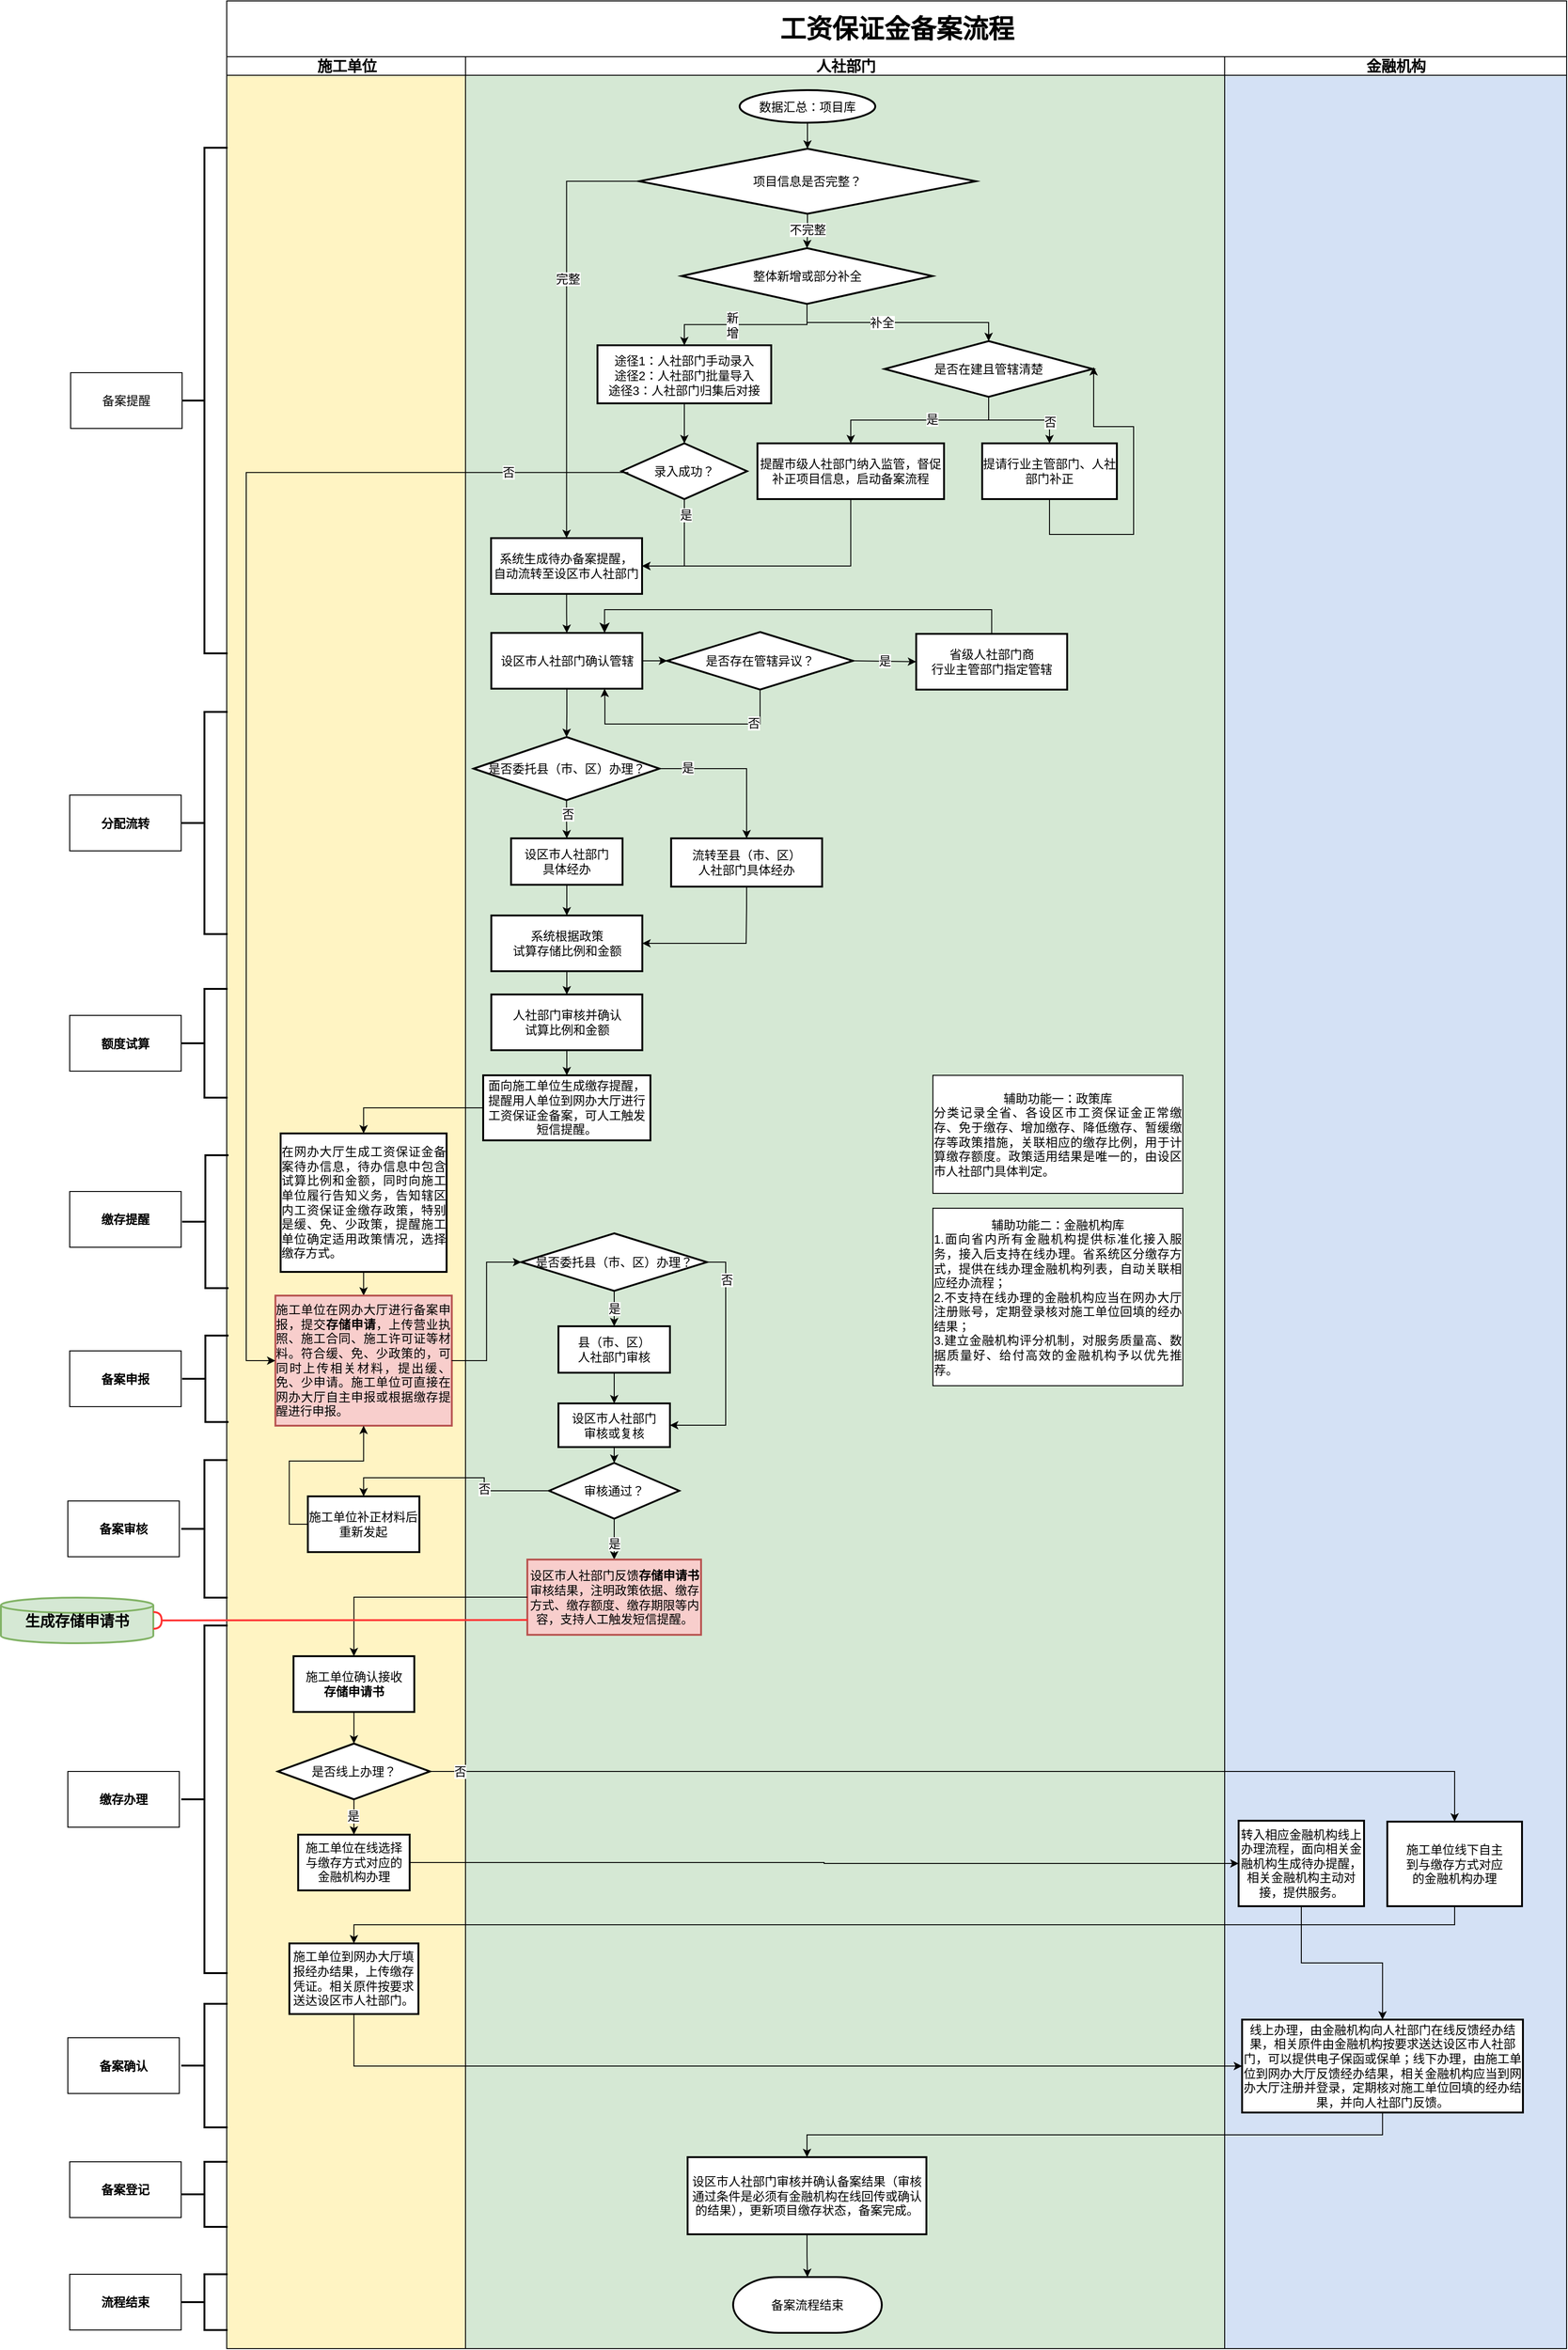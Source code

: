 <mxfile version="24.5.2" type="github" pages="4">
  <diagram id="C5RBs43oDa-KdzZeNtuy" name="工资保证金备案流程">
    <mxGraphModel dx="1436" dy="893" grid="0" gridSize="10" guides="1" tooltips="1" connect="1" arrows="1" fold="1" page="1" pageScale="1" pageWidth="1800" pageHeight="2700" background="none" math="0" shadow="0">
      <root>
        <mxCell id="WIyWlLk6GJQsqaUBKTNV-0" />
        <mxCell id="WIyWlLk6GJQsqaUBKTNV-1" parent="WIyWlLk6GJQsqaUBKTNV-0" />
        <mxCell id="mK7_Rjm9uQmZdw8ifcBr-0" value="&lt;font style=&quot;font-size: 28px;&quot;&gt;工资保证金备案流程&lt;/font&gt;" style="swimlane;childLayout=stackLayout;resizeParent=1;resizeParentMax=0;startSize=60;html=1;rounded=0;fontSize=13;fontFamily=Helvetica;" parent="WIyWlLk6GJQsqaUBKTNV-1" vertex="1">
          <mxGeometry x="252" y="50" width="1442" height="2526" as="geometry" />
        </mxCell>
        <mxCell id="mK7_Rjm9uQmZdw8ifcBr-1" value="施工单位" style="swimlane;startSize=20;html=1;fontSize=16;swimlaneFillColor=#FFF4C3;rounded=0;fontFamily=Helvetica;" parent="mK7_Rjm9uQmZdw8ifcBr-0" vertex="1">
          <mxGeometry y="60" width="257" height="2466" as="geometry" />
        </mxCell>
        <mxCell id="mK7_Rjm9uQmZdw8ifcBr-2" value="" style="edgeStyle=orthogonalEdgeStyle;rounded=0;orthogonalLoop=1;jettySize=auto;html=1;fontSize=13;fontFamily=Helvetica;" parent="mK7_Rjm9uQmZdw8ifcBr-1" source="mK7_Rjm9uQmZdw8ifcBr-3" target="mK7_Rjm9uQmZdw8ifcBr-4" edge="1">
          <mxGeometry relative="1" as="geometry" />
        </mxCell>
        <mxCell id="mK7_Rjm9uQmZdw8ifcBr-3" value="&lt;p style=&quot;text-align: justify;&quot; class=&quot;MsoNormal&quot;&gt;&lt;font&gt;在网办大厅生成工资保证金备案待办信息，待办信息中包含试算比例和金额，同时向施工单位履行告知义务，告知辖区内工资保证金缴存政策，特别是缓、免、少政策，提醒施工单位确定适用政策情况，选择缴存方式。&lt;/font&gt;&lt;br&gt;&lt;/p&gt;" style="whiteSpace=wrap;html=1;strokeWidth=2;rounded=0;fontSize=13;fontFamily=Helvetica;" parent="mK7_Rjm9uQmZdw8ifcBr-1" vertex="1">
          <mxGeometry x="58" y="1158.5" width="178.63" height="149" as="geometry" />
        </mxCell>
        <mxCell id="mK7_Rjm9uQmZdw8ifcBr-4" value="&lt;div style=&quot;text-align: justify;&quot;&gt;&lt;span style=&quot;background-color: initial;&quot;&gt;施工单位在网办大厅进行备案申报，提交&lt;/span&gt;&lt;b style=&quot;background-color: initial;&quot;&gt;存储申请&lt;/b&gt;&lt;span style=&quot;background-color: initial;&quot;&gt;，上传营业执照、施工合同、施工许可证等材料。符合缓、免、少政策的，可同时上传相关材料，提出缓、免、少申请。施工单位可直接在网办大厅自主申报或根据缴存提醒进行申报。&lt;/span&gt;&lt;/div&gt;" style="whiteSpace=wrap;html=1;strokeWidth=2;rounded=0;fontSize=13;fontFamily=Helvetica;fillColor=#f8cecc;strokeColor=#b85450;" parent="mK7_Rjm9uQmZdw8ifcBr-1" vertex="1">
          <mxGeometry x="52.38" y="1333" width="189.87" height="140" as="geometry" />
        </mxCell>
        <mxCell id="690ciPL95GRpchXhO9Ni-18" style="edgeStyle=orthogonalEdgeStyle;rounded=0;orthogonalLoop=1;jettySize=auto;html=1;entryX=0.5;entryY=1;entryDx=0;entryDy=0;exitX=0;exitY=0.5;exitDx=0;exitDy=0;fontSize=13;fontFamily=Helvetica;" parent="mK7_Rjm9uQmZdw8ifcBr-1" source="mK7_Rjm9uQmZdw8ifcBr-7" target="mK7_Rjm9uQmZdw8ifcBr-4" edge="1">
          <mxGeometry relative="1" as="geometry" />
        </mxCell>
        <mxCell id="mK7_Rjm9uQmZdw8ifcBr-7" value="施工单位补正材料后重新发起" style="whiteSpace=wrap;html=1;strokeWidth=2;rounded=0;fontSize=13;fontFamily=Helvetica;" parent="mK7_Rjm9uQmZdw8ifcBr-1" vertex="1">
          <mxGeometry x="87.32" y="1549" width="120" height="60" as="geometry" />
        </mxCell>
        <mxCell id="mK7_Rjm9uQmZdw8ifcBr-8" value="" style="edgeStyle=orthogonalEdgeStyle;rounded=0;orthogonalLoop=1;jettySize=auto;html=1;fontSize=13;fontFamily=Helvetica;" parent="mK7_Rjm9uQmZdw8ifcBr-1" source="mK7_Rjm9uQmZdw8ifcBr-9" target="mK7_Rjm9uQmZdw8ifcBr-12" edge="1">
          <mxGeometry relative="1" as="geometry" />
        </mxCell>
        <mxCell id="mK7_Rjm9uQmZdw8ifcBr-9" value="&lt;font&gt;施工单位确认接收&lt;/font&gt;&lt;div&gt;&lt;b&gt;存储申请书&lt;/b&gt;&lt;/div&gt;" style="whiteSpace=wrap;html=1;strokeWidth=2;rounded=0;fontSize=13;fontFamily=Helvetica;" parent="mK7_Rjm9uQmZdw8ifcBr-1" vertex="1">
          <mxGeometry x="71.87" y="1721" width="130" height="60" as="geometry" />
        </mxCell>
        <mxCell id="mK7_Rjm9uQmZdw8ifcBr-10" value="" style="edgeStyle=orthogonalEdgeStyle;rounded=0;orthogonalLoop=1;jettySize=auto;html=1;fontSize=13;fontFamily=Helvetica;" parent="mK7_Rjm9uQmZdw8ifcBr-1" source="mK7_Rjm9uQmZdw8ifcBr-12" target="mK7_Rjm9uQmZdw8ifcBr-13" edge="1">
          <mxGeometry relative="1" as="geometry" />
        </mxCell>
        <mxCell id="mK7_Rjm9uQmZdw8ifcBr-11" value="是" style="edgeLabel;html=1;align=center;verticalAlign=middle;resizable=0;points=[];rounded=0;fontSize=13;fontFamily=Helvetica;" parent="mK7_Rjm9uQmZdw8ifcBr-10" vertex="1" connectable="0">
          <mxGeometry x="-0.141" y="-1" relative="1" as="geometry">
            <mxPoint as="offset" />
          </mxGeometry>
        </mxCell>
        <mxCell id="mK7_Rjm9uQmZdw8ifcBr-12" value="是否线上办理？" style="rhombus;whiteSpace=wrap;html=1;strokeWidth=2;rounded=0;fontSize=13;fontFamily=Helvetica;" parent="mK7_Rjm9uQmZdw8ifcBr-1" vertex="1">
          <mxGeometry x="55.01" y="1815" width="163.75" height="60" as="geometry" />
        </mxCell>
        <mxCell id="mK7_Rjm9uQmZdw8ifcBr-13" value="&lt;div&gt;施工单位在线选择&lt;/div&gt;&lt;div&gt;与缴存方式对应的&lt;/div&gt;&lt;div&gt;金融机构办理&lt;/div&gt;" style="whiteSpace=wrap;html=1;strokeWidth=2;rounded=0;fontSize=13;fontFamily=Helvetica;" parent="mK7_Rjm9uQmZdw8ifcBr-1" vertex="1">
          <mxGeometry x="76.885" y="1913" width="120" height="60" as="geometry" />
        </mxCell>
        <mxCell id="mK7_Rjm9uQmZdw8ifcBr-14" value="施工单位到网办大厅填报经办结果，上传缴存凭证。相关原件按要求送达设区市人社部门。" style="whiteSpace=wrap;html=1;strokeWidth=2;rounded=0;fontSize=13;fontFamily=Helvetica;" parent="mK7_Rjm9uQmZdw8ifcBr-1" vertex="1">
          <mxGeometry x="67.43" y="2030" width="138.87" height="76" as="geometry" />
        </mxCell>
        <mxCell id="mK7_Rjm9uQmZdw8ifcBr-15" value="人社部门" style="swimlane;startSize=20;html=1;fontSize=16;swimlaneFillColor=#D5E8D4;rounded=0;fontFamily=Helvetica;" parent="mK7_Rjm9uQmZdw8ifcBr-0" vertex="1">
          <mxGeometry x="257" y="60" width="817" height="2466" as="geometry" />
        </mxCell>
        <mxCell id="mK7_Rjm9uQmZdw8ifcBr-16" value="&lt;font&gt;数据汇总：&lt;/font&gt;&lt;font&gt;项目库&lt;/font&gt;" style="strokeWidth=2;html=1;shape=mxgraph.flowchart.start_2;whiteSpace=wrap;rounded=0;fontSize=13;fontFamily=Helvetica;" parent="mK7_Rjm9uQmZdw8ifcBr-15" vertex="1">
          <mxGeometry x="295" y="36" width="146" height="35" as="geometry" />
        </mxCell>
        <mxCell id="mK7_Rjm9uQmZdw8ifcBr-17" value="" style="edgeStyle=orthogonalEdgeStyle;rounded=0;orthogonalLoop=1;jettySize=auto;html=1;exitX=0;exitY=0.5;exitDx=0;exitDy=0;exitPerimeter=0;fontSize=13;fontFamily=Helvetica;" parent="mK7_Rjm9uQmZdw8ifcBr-15" source="mK7_Rjm9uQmZdw8ifcBr-19" target="mK7_Rjm9uQmZdw8ifcBr-21" edge="1">
          <mxGeometry relative="1" as="geometry" />
        </mxCell>
        <mxCell id="mK7_Rjm9uQmZdw8ifcBr-18" value="完整" style="edgeLabel;html=1;align=center;verticalAlign=middle;resizable=0;points=[];rounded=0;fontSize=13;fontFamily=Helvetica;" parent="mK7_Rjm9uQmZdw8ifcBr-17" vertex="1" connectable="0">
          <mxGeometry x="-0.209" y="1" relative="1" as="geometry">
            <mxPoint as="offset" />
          </mxGeometry>
        </mxCell>
        <mxCell id="mK7_Rjm9uQmZdw8ifcBr-19" value="项目信息是否完整？" style="strokeWidth=2;html=1;shape=mxgraph.flowchart.decision;whiteSpace=wrap;rounded=0;fontSize=13;fontFamily=Helvetica;" parent="mK7_Rjm9uQmZdw8ifcBr-15" vertex="1">
          <mxGeometry x="186.82" y="99" width="362.36" height="70" as="geometry" />
        </mxCell>
        <mxCell id="mK7_Rjm9uQmZdw8ifcBr-20" style="edgeStyle=orthogonalEdgeStyle;rounded=0;orthogonalLoop=1;jettySize=auto;html=1;entryX=0.5;entryY=0;entryDx=0;entryDy=0;fontSize=13;fontFamily=Helvetica;" parent="mK7_Rjm9uQmZdw8ifcBr-15" source="mK7_Rjm9uQmZdw8ifcBr-21" target="mK7_Rjm9uQmZdw8ifcBr-54" edge="1">
          <mxGeometry relative="1" as="geometry" />
        </mxCell>
        <mxCell id="mK7_Rjm9uQmZdw8ifcBr-21" value="&lt;font&gt;&lt;font&gt;系统生成待办备案&lt;/font&gt;&lt;font&gt;提醒，&lt;/font&gt;&lt;/font&gt;&lt;div&gt;&lt;font&gt;自动流转至设区市&lt;/font&gt;&lt;span style=&quot;background-color: initial;&quot;&gt;人社部门&lt;/span&gt;&lt;/div&gt;" style="whiteSpace=wrap;html=1;strokeWidth=2;rounded=0;fontSize=13;fontFamily=Helvetica;" parent="mK7_Rjm9uQmZdw8ifcBr-15" vertex="1">
          <mxGeometry x="27.49" y="518" width="162.51" height="60" as="geometry" />
        </mxCell>
        <mxCell id="mK7_Rjm9uQmZdw8ifcBr-22" value="" style="edgeStyle=orthogonalEdgeStyle;rounded=0;orthogonalLoop=1;jettySize=auto;html=1;entryX=0.5;entryY=0;entryDx=0;entryDy=0;entryPerimeter=0;fontSize=13;fontFamily=Helvetica;" parent="mK7_Rjm9uQmZdw8ifcBr-15" source="mK7_Rjm9uQmZdw8ifcBr-24" target="mK7_Rjm9uQmZdw8ifcBr-38" edge="1">
          <mxGeometry relative="1" as="geometry" />
        </mxCell>
        <mxCell id="mK7_Rjm9uQmZdw8ifcBr-23" value="补全" style="edgeLabel;html=1;align=center;verticalAlign=middle;resizable=0;points=[];rounded=0;fontSize=13;fontFamily=Helvetica;" parent="mK7_Rjm9uQmZdw8ifcBr-22" vertex="1" connectable="0">
          <mxGeometry x="-0.15" relative="1" as="geometry">
            <mxPoint as="offset" />
          </mxGeometry>
        </mxCell>
        <mxCell id="mK7_Rjm9uQmZdw8ifcBr-24" value="&lt;font&gt;整体新增或部分补全&lt;/font&gt;" style="strokeWidth=2;html=1;shape=mxgraph.flowchart.decision;whiteSpace=wrap;rounded=0;fontSize=13;fontFamily=Helvetica;" parent="mK7_Rjm9uQmZdw8ifcBr-15" vertex="1">
          <mxGeometry x="232.5" y="206" width="270" height="60" as="geometry" />
        </mxCell>
        <mxCell id="mK7_Rjm9uQmZdw8ifcBr-25" value="" style="edgeStyle=orthogonalEdgeStyle;rounded=0;orthogonalLoop=1;jettySize=auto;html=1;fontSize=13;fontFamily=Helvetica;" parent="mK7_Rjm9uQmZdw8ifcBr-15" source="mK7_Rjm9uQmZdw8ifcBr-26" target="mK7_Rjm9uQmZdw8ifcBr-33" edge="1">
          <mxGeometry relative="1" as="geometry" />
        </mxCell>
        <mxCell id="mK7_Rjm9uQmZdw8ifcBr-26" value="&lt;div style=&quot;font-size: 13px;&quot;&gt;&lt;span style=&quot;background-color: initial;&quot;&gt;&lt;br&gt;&lt;/span&gt;&lt;/div&gt;&lt;div style=&quot;font-size: 13px;&quot;&gt;&lt;span style=&quot;background-color: initial;&quot;&gt;途径1：人社部门手动录入&lt;/span&gt;&lt;br&gt;&lt;/div&gt;&lt;div style=&quot;font-size: 13px;&quot;&gt;&lt;span style=&quot;background-color: initial;&quot;&gt;途径2：&lt;/span&gt;&lt;span style=&quot;background-color: initial;&quot;&gt;人社部门批量导入&lt;/span&gt;&lt;/div&gt;&lt;div style=&quot;font-size: 13px;&quot;&gt;&lt;span style=&quot;background-color: initial;&quot;&gt;&lt;span style=&quot;background-color: initial;&quot;&gt;途径3：&lt;/span&gt;&lt;span style=&quot;background-color: initial;&quot;&gt;人社部门归集后对接&lt;/span&gt;&lt;br&gt;&lt;/span&gt;&lt;/div&gt;&lt;p style=&quot;font-size: 13px;&quot; class=&quot;MsoNormal&quot;&gt;&lt;span style=&quot;font-size: 13px;&quot;&gt;&lt;/span&gt;&lt;/p&gt;" style="whiteSpace=wrap;html=1;strokeWidth=2;rounded=0;fontSize=13;fontFamily=Helvetica;" parent="mK7_Rjm9uQmZdw8ifcBr-15" vertex="1">
          <mxGeometry x="142" y="310.5" width="187" height="62.5" as="geometry" />
        </mxCell>
        <mxCell id="mK7_Rjm9uQmZdw8ifcBr-27" value="" style="edgeStyle=orthogonalEdgeStyle;rounded=0;orthogonalLoop=1;jettySize=auto;html=1;fontSize=13;fontFamily=Helvetica;" parent="mK7_Rjm9uQmZdw8ifcBr-15" source="mK7_Rjm9uQmZdw8ifcBr-19" target="mK7_Rjm9uQmZdw8ifcBr-24" edge="1">
          <mxGeometry relative="1" as="geometry" />
        </mxCell>
        <mxCell id="mK7_Rjm9uQmZdw8ifcBr-28" value="不完整" style="edgeLabel;html=1;align=center;verticalAlign=middle;resizable=0;points=[];rounded=0;fontSize=13;fontFamily=Helvetica;" parent="mK7_Rjm9uQmZdw8ifcBr-27" vertex="1" connectable="0">
          <mxGeometry x="-0.132" relative="1" as="geometry">
            <mxPoint as="offset" />
          </mxGeometry>
        </mxCell>
        <mxCell id="mK7_Rjm9uQmZdw8ifcBr-29" value="" style="edgeStyle=orthogonalEdgeStyle;rounded=0;orthogonalLoop=1;jettySize=auto;html=1;fontSize=13;fontFamily=Helvetica;entryX=0.5;entryY=0;entryDx=0;entryDy=0;" parent="mK7_Rjm9uQmZdw8ifcBr-15" source="mK7_Rjm9uQmZdw8ifcBr-24" target="mK7_Rjm9uQmZdw8ifcBr-26" edge="1">
          <mxGeometry relative="1" as="geometry" />
        </mxCell>
        <mxCell id="mK7_Rjm9uQmZdw8ifcBr-30" value="&lt;span style=&quot;text-wrap: wrap; background-color: rgb(251, 251, 251);&quot;&gt;新增&lt;/span&gt;" style="edgeLabel;html=1;align=center;verticalAlign=middle;resizable=0;points=[];rounded=0;fontSize=13;fontFamily=Helvetica;" parent="mK7_Rjm9uQmZdw8ifcBr-29" vertex="1" connectable="0">
          <mxGeometry x="0.168" relative="1" as="geometry">
            <mxPoint as="offset" />
          </mxGeometry>
        </mxCell>
        <mxCell id="mK7_Rjm9uQmZdw8ifcBr-31" style="edgeStyle=orthogonalEdgeStyle;rounded=0;orthogonalLoop=1;jettySize=auto;html=1;entryX=1;entryY=0.5;entryDx=0;entryDy=0;exitX=0.5;exitY=1;exitDx=0;exitDy=0;fontSize=13;fontFamily=Helvetica;" parent="mK7_Rjm9uQmZdw8ifcBr-15" source="mK7_Rjm9uQmZdw8ifcBr-33" target="mK7_Rjm9uQmZdw8ifcBr-21" edge="1">
          <mxGeometry relative="1" as="geometry" />
        </mxCell>
        <mxCell id="mK7_Rjm9uQmZdw8ifcBr-32" value="是" style="edgeLabel;html=1;align=center;verticalAlign=middle;resizable=0;points=[];rounded=0;fontSize=13;fontFamily=Helvetica;" parent="mK7_Rjm9uQmZdw8ifcBr-31" vertex="1" connectable="0">
          <mxGeometry x="-0.72" y="1" relative="1" as="geometry">
            <mxPoint as="offset" />
          </mxGeometry>
        </mxCell>
        <mxCell id="mK7_Rjm9uQmZdw8ifcBr-33" value="录入成功？" style="rhombus;whiteSpace=wrap;html=1;strokeWidth=2;rounded=0;fontSize=13;fontFamily=Helvetica;" parent="mK7_Rjm9uQmZdw8ifcBr-15" vertex="1">
          <mxGeometry x="168" y="416" width="135" height="60" as="geometry" />
        </mxCell>
        <mxCell id="mK7_Rjm9uQmZdw8ifcBr-34" value="" style="edgeStyle=orthogonalEdgeStyle;rounded=0;orthogonalLoop=1;jettySize=auto;html=1;fontSize=13;fontFamily=Helvetica;" parent="mK7_Rjm9uQmZdw8ifcBr-15" source="mK7_Rjm9uQmZdw8ifcBr-38" target="mK7_Rjm9uQmZdw8ifcBr-40" edge="1">
          <mxGeometry relative="1" as="geometry" />
        </mxCell>
        <mxCell id="mK7_Rjm9uQmZdw8ifcBr-35" value="是" style="edgeLabel;html=1;align=center;verticalAlign=middle;resizable=0;points=[];rounded=0;fontSize=13;fontFamily=Helvetica;" parent="mK7_Rjm9uQmZdw8ifcBr-34" vertex="1" connectable="0">
          <mxGeometry x="-0.133" y="-1" relative="1" as="geometry">
            <mxPoint as="offset" />
          </mxGeometry>
        </mxCell>
        <mxCell id="mK7_Rjm9uQmZdw8ifcBr-36" value="" style="edgeStyle=orthogonalEdgeStyle;rounded=0;orthogonalLoop=1;jettySize=auto;html=1;fontSize=13;fontFamily=Helvetica;" parent="mK7_Rjm9uQmZdw8ifcBr-15" source="mK7_Rjm9uQmZdw8ifcBr-38" target="mK7_Rjm9uQmZdw8ifcBr-42" edge="1">
          <mxGeometry relative="1" as="geometry" />
        </mxCell>
        <mxCell id="mK7_Rjm9uQmZdw8ifcBr-37" value="否" style="edgeLabel;html=1;align=center;verticalAlign=middle;resizable=0;points=[];rounded=0;fontSize=13;fontFamily=Helvetica;" parent="mK7_Rjm9uQmZdw8ifcBr-36" vertex="1" connectable="0">
          <mxGeometry x="0.604" relative="1" as="geometry">
            <mxPoint as="offset" />
          </mxGeometry>
        </mxCell>
        <mxCell id="mK7_Rjm9uQmZdw8ifcBr-38" value="&lt;div style=&quot;font-size: 13px;&quot;&gt;&lt;span style=&quot;font-size: 13px;&quot;&gt;是否在建且&lt;/span&gt;&lt;span style=&quot;background-color: initial;&quot;&gt;管辖清楚&lt;/span&gt;&lt;/div&gt;" style="strokeWidth=2;html=1;shape=mxgraph.flowchart.decision;whiteSpace=wrap;strokeColor=default;align=center;verticalAlign=middle;fontFamily=Helvetica;fontSize=13;fontColor=default;fillColor=default;rounded=0;" parent="mK7_Rjm9uQmZdw8ifcBr-15" vertex="1">
          <mxGeometry x="451" y="306" width="224" height="60" as="geometry" />
        </mxCell>
        <mxCell id="mK7_Rjm9uQmZdw8ifcBr-39" value="" style="edgeStyle=orthogonalEdgeStyle;rounded=0;orthogonalLoop=1;jettySize=auto;html=1;entryX=1;entryY=0.5;entryDx=0;entryDy=0;exitX=0.5;exitY=1;exitDx=0;exitDy=0;fontSize=13;fontFamily=Helvetica;" parent="mK7_Rjm9uQmZdw8ifcBr-15" source="mK7_Rjm9uQmZdw8ifcBr-40" target="mK7_Rjm9uQmZdw8ifcBr-21" edge="1">
          <mxGeometry relative="1" as="geometry" />
        </mxCell>
        <mxCell id="mK7_Rjm9uQmZdw8ifcBr-40" value="&lt;p style=&quot;font-size: 13px;&quot; class=&quot;MsoNormal&quot;&gt;&lt;span style=&quot;font-size: 13px;&quot;&gt;提醒市级人社部门纳入监管，&lt;/span&gt;&lt;span style=&quot;background-color: initial; font-size: 13px;&quot;&gt;督促补正&lt;/span&gt;&lt;span style=&quot;background-color: initial;&quot;&gt;项目&lt;/span&gt;&lt;span style=&quot;background-color: initial;&quot;&gt;信息，启动&lt;/span&gt;&lt;span style=&quot;background-color: initial;&quot;&gt;备案&lt;/span&gt;&lt;span style=&quot;background-color: initial;&quot;&gt;流程&lt;/span&gt;&lt;/p&gt;" style="html=1;strokeWidth=2;whiteSpace=wrap;rounded=0;fontSize=13;fontFamily=Helvetica;" parent="mK7_Rjm9uQmZdw8ifcBr-15" vertex="1">
          <mxGeometry x="314.18" y="416" width="200.82" height="60" as="geometry" />
        </mxCell>
        <mxCell id="mK7_Rjm9uQmZdw8ifcBr-41" style="edgeStyle=orthogonalEdgeStyle;rounded=0;orthogonalLoop=1;jettySize=auto;html=1;exitX=0.5;exitY=1;exitDx=0;exitDy=0;fontSize=13;fontFamily=Helvetica;" parent="mK7_Rjm9uQmZdw8ifcBr-15" source="mK7_Rjm9uQmZdw8ifcBr-42" edge="1">
          <mxGeometry relative="1" as="geometry">
            <mxPoint x="626.5" y="494" as="sourcePoint" />
            <mxPoint x="676" y="334" as="targetPoint" />
            <Array as="points">
              <mxPoint x="629" y="514" />
              <mxPoint x="719" y="514" />
              <mxPoint x="719" y="398" />
              <mxPoint x="676" y="398" />
            </Array>
          </mxGeometry>
        </mxCell>
        <mxCell id="mK7_Rjm9uQmZdw8ifcBr-42" value="&lt;p style=&quot;font-size: 13px;&quot; class=&quot;MsoNormal&quot;&gt;&lt;span style=&quot;font-size: 13px;&quot;&gt;提请行业主管部门、人社部门补正&lt;/span&gt;&lt;/p&gt;" style="whiteSpace=wrap;html=1;strokeWidth=2;rounded=0;fontSize=13;fontFamily=Helvetica;" parent="mK7_Rjm9uQmZdw8ifcBr-15" vertex="1">
          <mxGeometry x="556" y="416" width="145" height="60" as="geometry" />
        </mxCell>
        <mxCell id="mK7_Rjm9uQmZdw8ifcBr-43" value="" style="edgeStyle=orthogonalEdgeStyle;rounded=0;orthogonalLoop=1;jettySize=auto;html=1;fontSize=13;fontFamily=Helvetica;entryX=0.5;entryY=0;entryDx=0;entryDy=0;" parent="mK7_Rjm9uQmZdw8ifcBr-15" source="mK7_Rjm9uQmZdw8ifcBr-47" target="BtlxaE85i_RzBlJ2vxpg-42" edge="1">
          <mxGeometry relative="1" as="geometry">
            <mxPoint x="109" y="835" as="targetPoint" />
          </mxGeometry>
        </mxCell>
        <mxCell id="mK7_Rjm9uQmZdw8ifcBr-44" value="否" style="edgeLabel;html=1;align=center;verticalAlign=middle;resizable=0;points=[];rounded=0;fontSize=13;fontFamily=Helvetica;" parent="mK7_Rjm9uQmZdw8ifcBr-43" vertex="1" connectable="0">
          <mxGeometry x="-0.289" y="1" relative="1" as="geometry">
            <mxPoint as="offset" />
          </mxGeometry>
        </mxCell>
        <mxCell id="mK7_Rjm9uQmZdw8ifcBr-45" style="edgeStyle=orthogonalEdgeStyle;rounded=0;orthogonalLoop=1;jettySize=auto;html=1;entryX=0.5;entryY=0;entryDx=0;entryDy=0;exitX=1;exitY=0.5;exitDx=0;exitDy=0;fontSize=13;fontFamily=Helvetica;" parent="mK7_Rjm9uQmZdw8ifcBr-15" source="mK7_Rjm9uQmZdw8ifcBr-47" target="mK7_Rjm9uQmZdw8ifcBr-52" edge="1">
          <mxGeometry relative="1" as="geometry" />
        </mxCell>
        <mxCell id="mK7_Rjm9uQmZdw8ifcBr-46" value="是" style="edgeLabel;html=1;align=center;verticalAlign=middle;resizable=0;points=[];rounded=0;fontSize=13;fontFamily=Helvetica;" parent="mK7_Rjm9uQmZdw8ifcBr-45" vertex="1" connectable="0">
          <mxGeometry x="-0.638" relative="1" as="geometry">
            <mxPoint y="-1" as="offset" />
          </mxGeometry>
        </mxCell>
        <mxCell id="mK7_Rjm9uQmZdw8ifcBr-47" value="是否委托县（市、区）办理？" style="rhombus;whiteSpace=wrap;html=1;strokeWidth=2;rounded=0;fontSize=13;fontFamily=Helvetica;" parent="mK7_Rjm9uQmZdw8ifcBr-15" vertex="1">
          <mxGeometry x="8.74" y="732" width="200" height="68" as="geometry" />
        </mxCell>
        <mxCell id="mK7_Rjm9uQmZdw8ifcBr-50" value="" style="edgeStyle=orthogonalEdgeStyle;rounded=0;orthogonalLoop=1;jettySize=auto;html=1;fontSize=13;fontFamily=Helvetica;" parent="mK7_Rjm9uQmZdw8ifcBr-15" source="mK7_Rjm9uQmZdw8ifcBr-51" target="mK7_Rjm9uQmZdw8ifcBr-59" edge="1">
          <mxGeometry relative="1" as="geometry" />
        </mxCell>
        <mxCell id="mK7_Rjm9uQmZdw8ifcBr-51" value="设区市人社部门&lt;div&gt;审核或复核&lt;/div&gt;" style="whiteSpace=wrap;html=1;strokeWidth=2;rounded=0;fontSize=13;fontFamily=Helvetica;" parent="mK7_Rjm9uQmZdw8ifcBr-15" vertex="1">
          <mxGeometry x="100" y="1449" width="120" height="47" as="geometry" />
        </mxCell>
        <mxCell id="mK7_Rjm9uQmZdw8ifcBr-52" value="&lt;font&gt;流转至县（市、区）&lt;/font&gt;&lt;div&gt;人社部门具体经办&lt;/div&gt;" style="whiteSpace=wrap;html=1;strokeWidth=2;rounded=0;fontSize=13;fontFamily=Helvetica;" parent="mK7_Rjm9uQmZdw8ifcBr-15" vertex="1">
          <mxGeometry x="221.28" y="841" width="162.5" height="52" as="geometry" />
        </mxCell>
        <mxCell id="690ciPL95GRpchXhO9Ni-0" style="edgeStyle=orthogonalEdgeStyle;rounded=0;orthogonalLoop=1;jettySize=auto;html=1;entryX=0.5;entryY=0;entryDx=0;entryDy=0;fontSize=13;fontFamily=Helvetica;" parent="mK7_Rjm9uQmZdw8ifcBr-15" source="mK7_Rjm9uQmZdw8ifcBr-54" target="mK7_Rjm9uQmZdw8ifcBr-47" edge="1">
          <mxGeometry relative="1" as="geometry" />
        </mxCell>
        <mxCell id="mK7_Rjm9uQmZdw8ifcBr-54" value="设区市人社部门确认管辖" style="whiteSpace=wrap;html=1;strokeWidth=2;rounded=0;fontSize=13;fontFamily=Helvetica;" parent="mK7_Rjm9uQmZdw8ifcBr-15" vertex="1">
          <mxGeometry x="27.75" y="620" width="162.51" height="60" as="geometry" />
        </mxCell>
        <mxCell id="mK7_Rjm9uQmZdw8ifcBr-55" value="&lt;p style=&quot;font-size: 13px;&quot; class=&quot;MsoNormal&quot;&gt;&lt;span style=&quot;font-size: 13px;&quot;&gt;面向施工单位生成缴存提醒，提醒用人单位到网办大厅进行工资保证金备案，可人工触发短信提醒。&lt;/span&gt;&lt;/p&gt;" style="whiteSpace=wrap;html=1;strokeWidth=2;rounded=0;fontSize=13;fontFamily=Helvetica;" parent="mK7_Rjm9uQmZdw8ifcBr-15" vertex="1">
          <mxGeometry x="19" y="1096" width="180" height="70" as="geometry" />
        </mxCell>
        <mxCell id="mK7_Rjm9uQmZdw8ifcBr-56" style="edgeStyle=orthogonalEdgeStyle;rounded=0;orthogonalLoop=1;jettySize=auto;html=1;fontSize=13;fontFamily=Helvetica;entryX=1;entryY=0.5;entryDx=0;entryDy=0;exitX=0.5;exitY=1;exitDx=0;exitDy=0;" parent="mK7_Rjm9uQmZdw8ifcBr-15" source="mK7_Rjm9uQmZdw8ifcBr-52" target="BtlxaE85i_RzBlJ2vxpg-0" edge="1">
          <mxGeometry relative="1" as="geometry">
            <mxPoint x="340.04" y="916" as="sourcePoint" />
            <mxPoint x="226.088" y="987.98" as="targetPoint" />
            <Array as="points">
              <mxPoint x="302" y="916" />
              <mxPoint x="302" y="971" />
            </Array>
          </mxGeometry>
        </mxCell>
        <mxCell id="mK7_Rjm9uQmZdw8ifcBr-57" value="" style="edgeStyle=orthogonalEdgeStyle;rounded=0;orthogonalLoop=1;jettySize=auto;html=1;fontSize=13;fontFamily=Helvetica;" parent="mK7_Rjm9uQmZdw8ifcBr-15" source="mK7_Rjm9uQmZdw8ifcBr-59" target="mK7_Rjm9uQmZdw8ifcBr-60" edge="1">
          <mxGeometry relative="1" as="geometry" />
        </mxCell>
        <mxCell id="mK7_Rjm9uQmZdw8ifcBr-58" value="是" style="edgeLabel;html=1;align=center;verticalAlign=middle;resizable=0;points=[];rounded=0;fontSize=13;fontFamily=Helvetica;" parent="mK7_Rjm9uQmZdw8ifcBr-57" connectable="0" vertex="1">
          <mxGeometry x="0.213" relative="1" as="geometry">
            <mxPoint as="offset" />
          </mxGeometry>
        </mxCell>
        <mxCell id="mK7_Rjm9uQmZdw8ifcBr-59" value="审核通过？" style="rhombus;whiteSpace=wrap;html=1;strokeWidth=2;rounded=0;fontSize=13;fontFamily=Helvetica;" parent="mK7_Rjm9uQmZdw8ifcBr-15" vertex="1">
          <mxGeometry x="90" y="1513" width="140" height="60" as="geometry" />
        </mxCell>
        <mxCell id="mK7_Rjm9uQmZdw8ifcBr-60" value="&lt;font&gt;设区市人社部门反馈&lt;b&gt;存储申请书&lt;/b&gt;审核结果，注明政策依据、缴存方式、缴存额度、缴存期限等内容，支持人工触发短信提醒。&lt;/font&gt;" style="whiteSpace=wrap;html=1;strokeWidth=2;rounded=0;fontSize=13;fontFamily=Helvetica;fillColor=#f8cecc;strokeColor=#b85450;" parent="mK7_Rjm9uQmZdw8ifcBr-15" vertex="1">
          <mxGeometry x="66.51" y="1617" width="186.99" height="81" as="geometry" />
        </mxCell>
        <mxCell id="mK7_Rjm9uQmZdw8ifcBr-61" value="&lt;p style=&quot;font-size: 13px;&quot; class=&quot;MsoNormal&quot;&gt;&lt;span style=&quot;font-size: 13px;&quot;&gt;设区市人社部门审核并确认备案结果（审核通过条件是必须有金融机构在线回传或确认的结果），更新项目缴存状态，备案完成。&lt;/span&gt;&lt;/p&gt;" style="whiteSpace=wrap;html=1;strokeWidth=2;rounded=0;fontSize=13;fontFamily=Helvetica;" parent="mK7_Rjm9uQmZdw8ifcBr-15" vertex="1">
          <mxGeometry x="239" y="2260" width="257" height="83" as="geometry" />
        </mxCell>
        <mxCell id="mK7_Rjm9uQmZdw8ifcBr-62" value="备案流程结束" style="strokeWidth=2;html=1;shape=mxgraph.flowchart.terminator;whiteSpace=wrap;rounded=0;fontSize=13;fontFamily=Helvetica;" parent="mK7_Rjm9uQmZdw8ifcBr-15" vertex="1">
          <mxGeometry x="288" y="2389" width="160" height="60" as="geometry" />
        </mxCell>
        <mxCell id="mK7_Rjm9uQmZdw8ifcBr-63" style="edgeStyle=orthogonalEdgeStyle;rounded=0;orthogonalLoop=1;jettySize=auto;html=1;entryX=0.5;entryY=0;entryDx=0;entryDy=0;entryPerimeter=0;fontSize=13;fontFamily=Helvetica;" parent="mK7_Rjm9uQmZdw8ifcBr-15" source="mK7_Rjm9uQmZdw8ifcBr-61" target="mK7_Rjm9uQmZdw8ifcBr-62" edge="1">
          <mxGeometry relative="1" as="geometry" />
        </mxCell>
        <mxCell id="mK7_Rjm9uQmZdw8ifcBr-64" style="edgeStyle=orthogonalEdgeStyle;rounded=0;orthogonalLoop=1;jettySize=auto;html=1;entryX=0.5;entryY=0;entryDx=0;entryDy=0;entryPerimeter=0;fontSize=13;fontFamily=Helvetica;" parent="mK7_Rjm9uQmZdw8ifcBr-15" source="mK7_Rjm9uQmZdw8ifcBr-16" target="mK7_Rjm9uQmZdw8ifcBr-19" edge="1">
          <mxGeometry relative="1" as="geometry" />
        </mxCell>
        <mxCell id="690ciPL95GRpchXhO9Ni-12" value="是" style="edgeStyle=orthogonalEdgeStyle;rounded=0;orthogonalLoop=1;jettySize=auto;html=1;fontSize=13;fontFamily=Helvetica;" parent="mK7_Rjm9uQmZdw8ifcBr-15" source="690ciPL95GRpchXhO9Ni-8" target="690ciPL95GRpchXhO9Ni-11" edge="1">
          <mxGeometry relative="1" as="geometry" />
        </mxCell>
        <mxCell id="690ciPL95GRpchXhO9Ni-13" style="edgeStyle=orthogonalEdgeStyle;rounded=0;orthogonalLoop=1;jettySize=auto;html=1;entryX=1;entryY=0.5;entryDx=0;entryDy=0;exitX=1;exitY=0.5;exitDx=0;exitDy=0;fontSize=13;fontFamily=Helvetica;" parent="mK7_Rjm9uQmZdw8ifcBr-15" source="690ciPL95GRpchXhO9Ni-8" target="mK7_Rjm9uQmZdw8ifcBr-51" edge="1">
          <mxGeometry relative="1" as="geometry" />
        </mxCell>
        <mxCell id="690ciPL95GRpchXhO9Ni-15" value="否" style="edgeLabel;html=1;align=center;verticalAlign=middle;resizable=0;points=[];rounded=0;fontSize=13;fontFamily=Helvetica;" parent="690ciPL95GRpchXhO9Ni-13" vertex="1" connectable="0">
          <mxGeometry x="-0.696" y="1" relative="1" as="geometry">
            <mxPoint as="offset" />
          </mxGeometry>
        </mxCell>
        <mxCell id="690ciPL95GRpchXhO9Ni-8" value="是否委托县（市、区）办理？" style="rhombus;whiteSpace=wrap;html=1;strokeWidth=2;rounded=0;fontSize=13;fontFamily=Helvetica;" parent="mK7_Rjm9uQmZdw8ifcBr-15" vertex="1">
          <mxGeometry x="60" y="1266" width="200" height="62" as="geometry" />
        </mxCell>
        <mxCell id="690ciPL95GRpchXhO9Ni-14" style="edgeStyle=orthogonalEdgeStyle;rounded=0;orthogonalLoop=1;jettySize=auto;html=1;entryX=0.5;entryY=0;entryDx=0;entryDy=0;fontSize=13;fontFamily=Helvetica;" parent="mK7_Rjm9uQmZdw8ifcBr-15" source="690ciPL95GRpchXhO9Ni-11" target="mK7_Rjm9uQmZdw8ifcBr-51" edge="1">
          <mxGeometry relative="1" as="geometry" />
        </mxCell>
        <mxCell id="690ciPL95GRpchXhO9Ni-11" value="&lt;font&gt;县（市、区）&lt;/font&gt;&lt;div&gt;&lt;font&gt;人社部门&lt;/font&gt;&lt;font&gt;审核&lt;/font&gt;&lt;/div&gt;" style="whiteSpace=wrap;html=1;strokeWidth=2;rounded=0;fontSize=13;fontFamily=Helvetica;" parent="mK7_Rjm9uQmZdw8ifcBr-15" vertex="1">
          <mxGeometry x="100" y="1366" width="120" height="50" as="geometry" />
        </mxCell>
        <mxCell id="BtlxaE85i_RzBlJ2vxpg-0" value="&lt;font&gt;系统根据政策&lt;/font&gt;&lt;div&gt;试算存储比例和金额&lt;/div&gt;" style="whiteSpace=wrap;html=1;strokeWidth=2;rounded=0;fontSize=13;fontFamily=Helvetica;" parent="mK7_Rjm9uQmZdw8ifcBr-15" vertex="1">
          <mxGeometry x="27.75" y="924" width="162.51" height="60" as="geometry" />
        </mxCell>
        <mxCell id="BtlxaE85i_RzBlJ2vxpg-3" value="是否存在管辖异议？" style="rhombus;whiteSpace=wrap;html=1;strokeWidth=2;rounded=0;fontSize=13;fontFamily=Helvetica;" parent="mK7_Rjm9uQmZdw8ifcBr-15" vertex="1">
          <mxGeometry x="217" y="619" width="200" height="62" as="geometry" />
        </mxCell>
        <mxCell id="BtlxaE85i_RzBlJ2vxpg-6" value="" style="endArrow=classic;html=1;rounded=0;entryX=0;entryY=0.5;entryDx=0;entryDy=0;exitX=1;exitY=0.5;exitDx=0;exitDy=0;" parent="mK7_Rjm9uQmZdw8ifcBr-15" source="mK7_Rjm9uQmZdw8ifcBr-54" target="BtlxaE85i_RzBlJ2vxpg-3" edge="1">
          <mxGeometry width="50" height="50" relative="1" as="geometry">
            <mxPoint x="126" y="619" as="sourcePoint" />
            <mxPoint x="176" y="569" as="targetPoint" />
          </mxGeometry>
        </mxCell>
        <mxCell id="BtlxaE85i_RzBlJ2vxpg-34" value="省级人社部门商&lt;div&gt;行业主管部门指定管辖&lt;/div&gt;" style="whiteSpace=wrap;html=1;strokeWidth=2;rounded=0;fontSize=13;fontFamily=Helvetica;" parent="mK7_Rjm9uQmZdw8ifcBr-15" vertex="1">
          <mxGeometry x="485" y="621" width="162.51" height="60" as="geometry" />
        </mxCell>
        <mxCell id="BtlxaE85i_RzBlJ2vxpg-36" value="&lt;font style=&quot;font-size: 13px;&quot;&gt;是&lt;/font&gt;" style="endArrow=classic;html=1;rounded=0;exitX=1;exitY=0.5;exitDx=0;exitDy=0;entryX=0;entryY=0.5;entryDx=0;entryDy=0;" parent="mK7_Rjm9uQmZdw8ifcBr-15" source="BtlxaE85i_RzBlJ2vxpg-3" target="BtlxaE85i_RzBlJ2vxpg-34" edge="1">
          <mxGeometry width="50" height="50" relative="1" as="geometry">
            <mxPoint x="420" y="663" as="sourcePoint" />
            <mxPoint x="484" y="663" as="targetPoint" />
          </mxGeometry>
        </mxCell>
        <mxCell id="BtlxaE85i_RzBlJ2vxpg-42" value="&lt;font&gt;设区市人社部门&lt;/font&gt;&lt;div&gt;具体经办&lt;/div&gt;" style="whiteSpace=wrap;html=1;strokeWidth=2;rounded=0;fontSize=13;fontFamily=Helvetica;" parent="mK7_Rjm9uQmZdw8ifcBr-15" vertex="1">
          <mxGeometry x="49" y="841" width="120" height="50" as="geometry" />
        </mxCell>
        <mxCell id="Krg7s1Zt5Ue1PJrIR1IM-0" value="人社部门审核并确认&lt;div&gt;试算比例和金额&lt;/div&gt;" style="whiteSpace=wrap;html=1;strokeWidth=2;rounded=0;fontSize=13;fontFamily=Helvetica;" parent="mK7_Rjm9uQmZdw8ifcBr-15" vertex="1">
          <mxGeometry x="27.75" y="1009" width="162.5" height="60" as="geometry" />
        </mxCell>
        <mxCell id="Krg7s1Zt5Ue1PJrIR1IM-4" value="" style="endArrow=classic;html=1;rounded=0;exitX=0.5;exitY=1;exitDx=0;exitDy=0;entryX=0.5;entryY=0;entryDx=0;entryDy=0;" parent="mK7_Rjm9uQmZdw8ifcBr-15" source="BtlxaE85i_RzBlJ2vxpg-42" target="BtlxaE85i_RzBlJ2vxpg-0" edge="1">
          <mxGeometry width="50" height="50" relative="1" as="geometry">
            <mxPoint x="77" y="1010" as="sourcePoint" />
            <mxPoint x="127" y="960" as="targetPoint" />
          </mxGeometry>
        </mxCell>
        <mxCell id="Krg7s1Zt5Ue1PJrIR1IM-5" value="" style="endArrow=classic;html=1;rounded=0;entryX=0.5;entryY=0;entryDx=0;entryDy=0;exitX=0.5;exitY=1;exitDx=0;exitDy=0;" parent="mK7_Rjm9uQmZdw8ifcBr-15" source="BtlxaE85i_RzBlJ2vxpg-0" target="Krg7s1Zt5Ue1PJrIR1IM-0" edge="1">
          <mxGeometry width="50" height="50" relative="1" as="geometry">
            <mxPoint x="77" y="1010" as="sourcePoint" />
            <mxPoint x="127" y="960" as="targetPoint" />
          </mxGeometry>
        </mxCell>
        <mxCell id="Krg7s1Zt5Ue1PJrIR1IM-6" value="" style="endArrow=classic;html=1;rounded=0;entryX=0.5;entryY=0;entryDx=0;entryDy=0;exitX=0.5;exitY=1;exitDx=0;exitDy=0;" parent="mK7_Rjm9uQmZdw8ifcBr-15" source="Krg7s1Zt5Ue1PJrIR1IM-0" target="mK7_Rjm9uQmZdw8ifcBr-55" edge="1">
          <mxGeometry width="50" height="50" relative="1" as="geometry">
            <mxPoint x="91" y="1069" as="sourcePoint" />
            <mxPoint x="118" y="1089" as="targetPoint" />
          </mxGeometry>
        </mxCell>
        <mxCell id="BtlxaE85i_RzBlJ2vxpg-14" style="edgeStyle=orthogonalEdgeStyle;rounded=0;orthogonalLoop=1;jettySize=auto;html=1;fontSize=13;fontFamily=Helvetica;exitX=0.5;exitY=1;exitDx=0;exitDy=0;entryX=0.75;entryY=1;entryDx=0;entryDy=0;" parent="mK7_Rjm9uQmZdw8ifcBr-15" source="BtlxaE85i_RzBlJ2vxpg-3" target="mK7_Rjm9uQmZdw8ifcBr-54" edge="1">
          <mxGeometry relative="1" as="geometry">
            <mxPoint x="316" y="696" as="sourcePoint" />
            <mxPoint x="92" y="718" as="targetPoint" />
            <Array as="points">
              <mxPoint x="317" y="718" />
              <mxPoint x="150" y="718" />
              <mxPoint x="150" y="694" />
            </Array>
          </mxGeometry>
        </mxCell>
        <mxCell id="BtlxaE85i_RzBlJ2vxpg-15" value="否" style="edgeLabel;html=1;align=center;verticalAlign=middle;resizable=0;points=[];rounded=0;fontSize=13;fontFamily=Helvetica;" parent="BtlxaE85i_RzBlJ2vxpg-14" vertex="1" connectable="0">
          <mxGeometry x="-0.638" relative="1" as="geometry">
            <mxPoint y="-1" as="offset" />
          </mxGeometry>
        </mxCell>
        <mxCell id="BtlxaE85i_RzBlJ2vxpg-39" value="" style="edgeStyle=elbowEdgeStyle;elbow=horizontal;endArrow=classic;html=1;curved=0;rounded=0;endSize=8;startSize=8;exitX=0.5;exitY=0;exitDx=0;exitDy=0;entryX=0.75;entryY=0;entryDx=0;entryDy=0;" parent="mK7_Rjm9uQmZdw8ifcBr-15" source="BtlxaE85i_RzBlJ2vxpg-34" target="mK7_Rjm9uQmZdw8ifcBr-54" edge="1">
          <mxGeometry width="50" height="50" relative="1" as="geometry">
            <mxPoint x="564.885" y="655" as="sourcePoint" />
            <mxPoint x="148.002" y="599" as="targetPoint" />
            <Array as="points">
              <mxPoint x="364" y="595" />
            </Array>
          </mxGeometry>
        </mxCell>
        <mxCell id="dSKXuRgJ1bh1bT4Km44_-1" value="&lt;font style=&quot;font-size: 13px;&quot;&gt;辅助功能一：政策库&lt;/font&gt;&lt;div style=&quot;text-align: justify;&quot;&gt;&lt;span style=&quot;font-size: 13px;&quot;&gt;分类记录全省、各设区市工资保证金正常缴存、免于缴存、增加缴存、降低缴存、暂缓缴存等政策措施，关联相应的缴存比例，用于计算缴存额度。政策适用结果是唯一的，由设区市人社部门具体判定。&lt;/span&gt;&lt;/div&gt;" style="rounded=0;whiteSpace=wrap;html=1;" parent="mK7_Rjm9uQmZdw8ifcBr-15" vertex="1">
          <mxGeometry x="503" y="1096" width="269" height="127" as="geometry" />
        </mxCell>
        <mxCell id="dSKXuRgJ1bh1bT4Km44_-2" value="&lt;div style=&quot;&quot;&gt;&lt;span style=&quot;font-size: 13px; background-color: initial;&quot;&gt;辅助功能二：金融机构库&lt;/span&gt;&lt;/div&gt;&lt;div style=&quot;text-align: justify;&quot;&gt;&lt;span style=&quot;font-size: 13px;&quot;&gt;1.面向省内所有金融机构提供标准化接入服务，接入后支持在线办理。省系统区分缴存方式，提供在线办理金融机构列表，自动关联相应经办流程；&lt;/span&gt;&lt;/div&gt;&lt;div style=&quot;text-align: justify;&quot;&gt;&lt;span style=&quot;font-size: 13px;&quot;&gt;2.不支持在线办理的金融机构应当在网办大厅注册账号，定期登录核对施工单位回填的经办结果；&lt;/span&gt;&lt;/div&gt;&lt;div style=&quot;text-align: justify;&quot;&gt;&lt;span style=&quot;font-size: 13px;&quot;&gt;3.建立金融机构评分机制，对服务质量高、数据质量好、给付高效的金融机构予以优先推荐。&lt;/span&gt;&lt;/div&gt;" style="rounded=0;whiteSpace=wrap;html=1;" parent="mK7_Rjm9uQmZdw8ifcBr-15" vertex="1">
          <mxGeometry x="503" y="1239" width="269" height="191" as="geometry" />
        </mxCell>
        <mxCell id="mK7_Rjm9uQmZdw8ifcBr-65" value="金融机构" style="swimlane;startSize=20;html=1;fontSize=16;swimlaneFillColor=#D4E1F5;rounded=0;fontFamily=Helvetica;" parent="mK7_Rjm9uQmZdw8ifcBr-0" vertex="1">
          <mxGeometry x="1074" y="60" width="368" height="2466" as="geometry" />
        </mxCell>
        <mxCell id="mK7_Rjm9uQmZdw8ifcBr-66" value="&lt;font&gt;施工单位线下自主&lt;/font&gt;&lt;div&gt;&lt;font&gt;到&lt;/font&gt;&lt;span style=&quot;background-color: initial;&quot;&gt;与缴存方式对应&lt;/span&gt;&lt;/div&gt;&lt;div&gt;&lt;span style=&quot;background-color: initial;&quot;&gt;的&lt;/span&gt;&lt;span style=&quot;background-color: initial;&quot;&gt;金融机构办理&lt;/span&gt;&lt;/div&gt;" style="whiteSpace=wrap;html=1;strokeWidth=2;rounded=0;fontSize=13;fontFamily=Helvetica;" parent="mK7_Rjm9uQmZdw8ifcBr-65" vertex="1">
          <mxGeometry x="175" y="1899" width="145" height="91" as="geometry" />
        </mxCell>
        <mxCell id="mK7_Rjm9uQmZdw8ifcBr-67" style="edgeStyle=orthogonalEdgeStyle;rounded=0;orthogonalLoop=1;jettySize=auto;html=1;entryX=0.5;entryY=0;entryDx=0;entryDy=0;fontSize=13;fontFamily=Helvetica;" parent="mK7_Rjm9uQmZdw8ifcBr-65" source="mK7_Rjm9uQmZdw8ifcBr-68" target="mK7_Rjm9uQmZdw8ifcBr-69" edge="1">
          <mxGeometry relative="1" as="geometry" />
        </mxCell>
        <mxCell id="mK7_Rjm9uQmZdw8ifcBr-68" value="转入相应金融机构线上办理流程，面向相关金融机构生成待办提醒，相关金融机构主动对接，提供服务。" style="whiteSpace=wrap;html=1;strokeWidth=2;rounded=0;fontSize=13;fontFamily=Helvetica;" parent="mK7_Rjm9uQmZdw8ifcBr-65" vertex="1">
          <mxGeometry x="15" y="1898" width="135" height="92" as="geometry" />
        </mxCell>
        <mxCell id="mK7_Rjm9uQmZdw8ifcBr-69" value="&lt;div&gt;线上办理，由金融机构向人社部门在线反馈经办结果，相关原件由金融机构按要求送达设区市人社部门，可以提供电子保函或保单；线下办理，由施工单位到网办大厅反馈经办结果，相关金融机构应当到网办大厅注册并登录，定期核对施工单位回填的经办结果，并向人社部门反馈。&lt;/div&gt;" style="whiteSpace=wrap;html=1;strokeWidth=2;rounded=0;fontSize=13;fontFamily=Helvetica;" parent="mK7_Rjm9uQmZdw8ifcBr-65" vertex="1">
          <mxGeometry x="18.75" y="2112" width="302.25" height="100" as="geometry" />
        </mxCell>
        <mxCell id="mK7_Rjm9uQmZdw8ifcBr-70" style="edgeStyle=orthogonalEdgeStyle;rounded=0;orthogonalLoop=1;jettySize=auto;html=1;entryX=0.5;entryY=0;entryDx=0;entryDy=0;fontSize=13;fontFamily=Helvetica;" parent="mK7_Rjm9uQmZdw8ifcBr-0" source="mK7_Rjm9uQmZdw8ifcBr-55" target="mK7_Rjm9uQmZdw8ifcBr-3" edge="1">
          <mxGeometry relative="1" as="geometry" />
        </mxCell>
        <mxCell id="mK7_Rjm9uQmZdw8ifcBr-71" style="edgeStyle=orthogonalEdgeStyle;rounded=0;orthogonalLoop=1;jettySize=auto;html=1;entryX=0;entryY=0.5;entryDx=0;entryDy=0;fontSize=13;fontFamily=Helvetica;exitX=0.054;exitY=0.523;exitDx=0;exitDy=0;exitPerimeter=0;" parent="mK7_Rjm9uQmZdw8ifcBr-0" source="mK7_Rjm9uQmZdw8ifcBr-33" target="mK7_Rjm9uQmZdw8ifcBr-4" edge="1">
          <mxGeometry relative="1" as="geometry">
            <mxPoint x="116.25" y="530" as="targetPoint" />
            <Array as="points">
              <mxPoint x="21" y="507" />
              <mxPoint x="21" y="1463" />
            </Array>
          </mxGeometry>
        </mxCell>
        <mxCell id="mK7_Rjm9uQmZdw8ifcBr-72" value="否" style="edgeLabel;html=1;align=center;verticalAlign=middle;resizable=0;points=[];rounded=0;fontSize=13;fontFamily=Helvetica;" parent="mK7_Rjm9uQmZdw8ifcBr-71" vertex="1" connectable="0">
          <mxGeometry x="-0.815" y="-1" relative="1" as="geometry">
            <mxPoint as="offset" />
          </mxGeometry>
        </mxCell>
        <mxCell id="mK7_Rjm9uQmZdw8ifcBr-74" value="" style="edgeStyle=orthogonalEdgeStyle;rounded=0;orthogonalLoop=1;jettySize=auto;html=1;entryX=0.5;entryY=0;entryDx=0;entryDy=0;fontSize=13;fontFamily=Helvetica;" parent="mK7_Rjm9uQmZdw8ifcBr-0" source="mK7_Rjm9uQmZdw8ifcBr-59" target="mK7_Rjm9uQmZdw8ifcBr-7" edge="1">
          <mxGeometry relative="1" as="geometry" />
        </mxCell>
        <mxCell id="mK7_Rjm9uQmZdw8ifcBr-75" value="否" style="edgeLabel;html=1;align=center;verticalAlign=middle;resizable=0;points=[];rounded=0;fontSize=13;fontFamily=Helvetica;" parent="mK7_Rjm9uQmZdw8ifcBr-74" vertex="1" connectable="0">
          <mxGeometry x="-0.379" relative="1" as="geometry">
            <mxPoint as="offset" />
          </mxGeometry>
        </mxCell>
        <mxCell id="mK7_Rjm9uQmZdw8ifcBr-77" value="" style="edgeStyle=orthogonalEdgeStyle;rounded=0;orthogonalLoop=1;jettySize=auto;html=1;exitX=1;exitY=0.5;exitDx=0;exitDy=0;fontSize=13;fontFamily=Helvetica;" parent="mK7_Rjm9uQmZdw8ifcBr-0" source="mK7_Rjm9uQmZdw8ifcBr-12" target="mK7_Rjm9uQmZdw8ifcBr-66" edge="1">
          <mxGeometry relative="1" as="geometry">
            <mxPoint x="253.28" y="1810.0" as="sourcePoint" />
          </mxGeometry>
        </mxCell>
        <mxCell id="mK7_Rjm9uQmZdw8ifcBr-78" value="否" style="edgeLabel;html=1;align=center;verticalAlign=middle;resizable=0;points=[];rounded=0;fontSize=13;fontFamily=Helvetica;" parent="mK7_Rjm9uQmZdw8ifcBr-77" vertex="1" connectable="0">
          <mxGeometry x="-0.945" relative="1" as="geometry">
            <mxPoint as="offset" />
          </mxGeometry>
        </mxCell>
        <mxCell id="mK7_Rjm9uQmZdw8ifcBr-79" value="" style="edgeStyle=orthogonalEdgeStyle;rounded=0;orthogonalLoop=1;jettySize=auto;html=1;fontSize=13;fontFamily=Helvetica;" parent="mK7_Rjm9uQmZdw8ifcBr-0" source="mK7_Rjm9uQmZdw8ifcBr-13" target="mK7_Rjm9uQmZdw8ifcBr-68" edge="1">
          <mxGeometry relative="1" as="geometry" />
        </mxCell>
        <mxCell id="mK7_Rjm9uQmZdw8ifcBr-80" style="edgeStyle=orthogonalEdgeStyle;rounded=0;orthogonalLoop=1;jettySize=auto;html=1;entryX=0;entryY=0.5;entryDx=0;entryDy=0;exitX=0.5;exitY=1;exitDx=0;exitDy=0;fontSize=13;fontFamily=Helvetica;" parent="mK7_Rjm9uQmZdw8ifcBr-0" source="mK7_Rjm9uQmZdw8ifcBr-14" target="mK7_Rjm9uQmZdw8ifcBr-69" edge="1">
          <mxGeometry relative="1" as="geometry" />
        </mxCell>
        <mxCell id="mK7_Rjm9uQmZdw8ifcBr-81" style="edgeStyle=orthogonalEdgeStyle;rounded=0;orthogonalLoop=1;jettySize=auto;html=1;entryX=0.5;entryY=0;entryDx=0;entryDy=0;exitX=0.5;exitY=1;exitDx=0;exitDy=0;fontSize=13;fontFamily=Helvetica;" parent="mK7_Rjm9uQmZdw8ifcBr-0" source="mK7_Rjm9uQmZdw8ifcBr-66" target="mK7_Rjm9uQmZdw8ifcBr-14" edge="1">
          <mxGeometry relative="1" as="geometry" />
        </mxCell>
        <mxCell id="mK7_Rjm9uQmZdw8ifcBr-82" style="edgeStyle=orthogonalEdgeStyle;rounded=0;orthogonalLoop=1;jettySize=auto;html=1;entryX=0.5;entryY=0;entryDx=0;entryDy=0;exitX=0.5;exitY=1;exitDx=0;exitDy=0;fontSize=13;fontFamily=Helvetica;" parent="mK7_Rjm9uQmZdw8ifcBr-0" source="mK7_Rjm9uQmZdw8ifcBr-69" target="mK7_Rjm9uQmZdw8ifcBr-61" edge="1">
          <mxGeometry relative="1" as="geometry" />
        </mxCell>
        <mxCell id="mK7_Rjm9uQmZdw8ifcBr-83" style="edgeStyle=orthogonalEdgeStyle;rounded=0;orthogonalLoop=1;jettySize=auto;html=1;entryX=0.5;entryY=0;entryDx=0;entryDy=0;fontSize=13;fontFamily=Helvetica;" parent="mK7_Rjm9uQmZdw8ifcBr-0" source="mK7_Rjm9uQmZdw8ifcBr-60" target="mK7_Rjm9uQmZdw8ifcBr-9" edge="1">
          <mxGeometry relative="1" as="geometry" />
        </mxCell>
        <mxCell id="690ciPL95GRpchXhO9Ni-6" value="" style="edgeStyle=orthogonalEdgeStyle;rounded=0;orthogonalLoop=1;jettySize=auto;html=1;exitX=0.999;exitY=0.5;exitDx=0;exitDy=0;exitPerimeter=0;entryX=0;entryY=0.5;entryDx=0;entryDy=0;fontSize=13;fontFamily=Helvetica;" parent="mK7_Rjm9uQmZdw8ifcBr-0" source="mK7_Rjm9uQmZdw8ifcBr-4" target="690ciPL95GRpchXhO9Ni-8" edge="1">
          <mxGeometry relative="1" as="geometry">
            <mxPoint x="195.87" y="1251" as="sourcePoint" />
            <mxPoint x="273.0" y="1248" as="targetPoint" />
          </mxGeometry>
        </mxCell>
        <mxCell id="mK7_Rjm9uQmZdw8ifcBr-84" value="" style="strokeWidth=2;html=1;shape=mxgraph.flowchart.annotation_2;align=left;labelPosition=right;pointerEvents=1;rounded=0;fontSize=13;fontFamily=Helvetica;" parent="WIyWlLk6GJQsqaUBKTNV-1" vertex="1">
          <mxGeometry x="203" y="208" width="50" height="544" as="geometry" />
        </mxCell>
        <mxCell id="mK7_Rjm9uQmZdw8ifcBr-85" value="备案提醒" style="whiteSpace=wrap;html=1;rounded=0;fontSize=13;fontFamily=Helvetica;" parent="WIyWlLk6GJQsqaUBKTNV-1" vertex="1">
          <mxGeometry x="84" y="450" width="120" height="60" as="geometry" />
        </mxCell>
        <mxCell id="mK7_Rjm9uQmZdw8ifcBr-88" value="&lt;p style=&quot;font-size: 13px;&quot; class=&quot;MsoNormal&quot;&gt;&lt;b style=&quot;font-size: 13px;&quot;&gt;&lt;span style=&quot;font-size: 13px;&quot;&gt;分配流转&lt;/span&gt;&lt;/b&gt;&lt;br style=&quot;font-size: 13px;&quot;&gt;&lt;/p&gt;" style="whiteSpace=wrap;html=1;rounded=0;fontSize=13;fontFamily=Helvetica;" parent="WIyWlLk6GJQsqaUBKTNV-1" vertex="1">
          <mxGeometry x="83" y="904.5" width="120" height="60" as="geometry" />
        </mxCell>
        <mxCell id="mK7_Rjm9uQmZdw8ifcBr-89" value="" style="strokeWidth=2;html=1;shape=mxgraph.flowchart.annotation_2;align=left;labelPosition=right;pointerEvents=1;rounded=0;fontSize=13;fontFamily=Helvetica;" parent="WIyWlLk6GJQsqaUBKTNV-1" vertex="1">
          <mxGeometry x="203" y="815" width="50" height="239" as="geometry" />
        </mxCell>
        <mxCell id="mK7_Rjm9uQmZdw8ifcBr-94" value="&lt;p style=&quot;font-size: 13px;&quot; class=&quot;MsoNormal&quot;&gt;&lt;b style=&quot;font-size: 13px;&quot;&gt;&lt;span style=&quot;font-size: 13px;&quot;&gt;备案&lt;/span&gt;&lt;/b&gt;&lt;b style=&quot;background-color: initial; font-size: 13px;&quot;&gt;&lt;span style=&quot;font-size: 13px;&quot;&gt;审核&lt;/span&gt;&lt;/b&gt;&lt;/p&gt;" style="whiteSpace=wrap;html=1;rounded=0;fontSize=13;fontFamily=Helvetica;" parent="WIyWlLk6GJQsqaUBKTNV-1" vertex="1">
          <mxGeometry x="81" y="1664" width="120" height="60" as="geometry" />
        </mxCell>
        <mxCell id="mK7_Rjm9uQmZdw8ifcBr-95" value="" style="strokeWidth=2;html=1;shape=mxgraph.flowchart.annotation_2;align=left;labelPosition=right;pointerEvents=1;rounded=0;fontSize=13;fontFamily=Helvetica;" parent="WIyWlLk6GJQsqaUBKTNV-1" vertex="1">
          <mxGeometry x="203" y="1620" width="50" height="148" as="geometry" />
        </mxCell>
        <mxCell id="mK7_Rjm9uQmZdw8ifcBr-96" value="&lt;p style=&quot;font-size: 13px;&quot; class=&quot;MsoNormal&quot;&gt;&lt;b style=&quot;font-size: 13px;&quot;&gt;&lt;span style=&quot;font-size: 13px;&quot;&gt;缴存办理&lt;/span&gt;&lt;/b&gt;&lt;/p&gt;" style="whiteSpace=wrap;html=1;rounded=0;fontSize=13;fontFamily=Helvetica;" parent="WIyWlLk6GJQsqaUBKTNV-1" vertex="1">
          <mxGeometry x="81" y="1955" width="120" height="60" as="geometry" />
        </mxCell>
        <mxCell id="mK7_Rjm9uQmZdw8ifcBr-97" value="" style="strokeWidth=2;html=1;shape=mxgraph.flowchart.annotation_2;align=left;labelPosition=right;pointerEvents=1;rounded=0;fontSize=13;fontFamily=Helvetica;" parent="WIyWlLk6GJQsqaUBKTNV-1" vertex="1">
          <mxGeometry x="203" y="1798" width="50" height="374" as="geometry" />
        </mxCell>
        <mxCell id="mK7_Rjm9uQmZdw8ifcBr-98" value="&lt;p style=&quot;font-size: 13px;&quot; class=&quot;MsoNormal&quot;&gt;&lt;b style=&quot;font-size: 13px;&quot;&gt;&lt;span style=&quot;font-size: 13px;&quot;&gt;备案确认&lt;/span&gt;&lt;/b&gt;&lt;/p&gt;" style="whiteSpace=wrap;html=1;rounded=0;fontSize=13;fontFamily=Helvetica;" parent="WIyWlLk6GJQsqaUBKTNV-1" vertex="1">
          <mxGeometry x="81" y="2241.5" width="120" height="60" as="geometry" />
        </mxCell>
        <mxCell id="mK7_Rjm9uQmZdw8ifcBr-99" value="" style="strokeWidth=2;html=1;shape=mxgraph.flowchart.annotation_2;align=left;labelPosition=right;pointerEvents=1;rounded=0;fontSize=13;fontFamily=Helvetica;" parent="WIyWlLk6GJQsqaUBKTNV-1" vertex="1">
          <mxGeometry x="203" y="2205" width="50" height="133" as="geometry" />
        </mxCell>
        <mxCell id="mK7_Rjm9uQmZdw8ifcBr-100" value="&lt;p style=&quot;font-size: 13px;&quot; class=&quot;MsoNormal&quot;&gt;&lt;b style=&quot;font-size: 13px;&quot;&gt;&lt;span style=&quot;font-size: 13px;&quot;&gt;备案登记&lt;/span&gt;&lt;/b&gt;&lt;/p&gt;" style="whiteSpace=wrap;html=1;rounded=0;fontSize=13;fontFamily=Helvetica;" parent="WIyWlLk6GJQsqaUBKTNV-1" vertex="1">
          <mxGeometry x="83" y="2375" width="120" height="60" as="geometry" />
        </mxCell>
        <mxCell id="mK7_Rjm9uQmZdw8ifcBr-101" value="" style="strokeWidth=2;html=1;shape=mxgraph.flowchart.annotation_2;align=left;labelPosition=right;pointerEvents=1;rounded=0;fontSize=13;fontFamily=Helvetica;" parent="WIyWlLk6GJQsqaUBKTNV-1" vertex="1">
          <mxGeometry x="203" y="2375" width="50" height="70" as="geometry" />
        </mxCell>
        <mxCell id="mK7_Rjm9uQmZdw8ifcBr-102" value="&lt;p style=&quot;font-size: 13px;&quot; class=&quot;MsoNormal&quot;&gt;&lt;b style=&quot;font-size: 13px;&quot;&gt;&lt;span style=&quot;font-size: 13px;&quot;&gt;流程结束&lt;/span&gt;&lt;/b&gt;&lt;/p&gt;" style="whiteSpace=wrap;html=1;rounded=0;fontSize=13;fontFamily=Helvetica;" parent="WIyWlLk6GJQsqaUBKTNV-1" vertex="1">
          <mxGeometry x="83" y="2496" width="120" height="60" as="geometry" />
        </mxCell>
        <mxCell id="mK7_Rjm9uQmZdw8ifcBr-103" value="" style="strokeWidth=2;html=1;shape=mxgraph.flowchart.annotation_2;align=left;labelPosition=right;pointerEvents=1;rounded=0;fontSize=13;fontFamily=Helvetica;" parent="WIyWlLk6GJQsqaUBKTNV-1" vertex="1">
          <mxGeometry x="203" y="2496" width="50" height="60" as="geometry" />
        </mxCell>
        <mxCell id="BtlxaE85i_RzBlJ2vxpg-2" value="&lt;p style=&quot;font-size: 13px;&quot; class=&quot;MsoNormal&quot;&gt;&lt;b style=&quot;font-size: 13px;&quot;&gt;&lt;span style=&quot;font-size: 13px;&quot;&gt;额度试算&lt;/span&gt;&lt;/b&gt;&lt;/p&gt;" style="whiteSpace=wrap;html=1;rounded=0;fontSize=13;fontFamily=Helvetica;" parent="WIyWlLk6GJQsqaUBKTNV-1" vertex="1">
          <mxGeometry x="83" y="1141.5" width="120" height="60" as="geometry" />
        </mxCell>
        <mxCell id="BtlxaE85i_RzBlJ2vxpg-1" value="" style="strokeWidth=2;html=1;shape=mxgraph.flowchart.annotation_2;align=left;labelPosition=right;pointerEvents=1;rounded=0;fontSize=13;fontFamily=Helvetica;" parent="WIyWlLk6GJQsqaUBKTNV-1" vertex="1">
          <mxGeometry x="203" y="1113" width="50" height="117" as="geometry" />
        </mxCell>
        <mxCell id="mK7_Rjm9uQmZdw8ifcBr-90" value="&lt;p style=&quot;font-size: 13px;&quot; class=&quot;MsoNormal&quot;&gt;&lt;b style=&quot;font-size: 13px;&quot;&gt;&lt;span style=&quot;font-size: 13px;&quot;&gt;缴存提醒&lt;/span&gt;&lt;/b&gt;&lt;/p&gt;" style="whiteSpace=wrap;html=1;rounded=0;fontSize=13;fontFamily=Helvetica;" parent="WIyWlLk6GJQsqaUBKTNV-1" vertex="1">
          <mxGeometry x="83" y="1331" width="120" height="60" as="geometry" />
        </mxCell>
        <mxCell id="mK7_Rjm9uQmZdw8ifcBr-91" value="" style="strokeWidth=2;html=1;shape=mxgraph.flowchart.annotation_2;align=left;labelPosition=right;pointerEvents=1;rounded=0;fontSize=13;fontFamily=Helvetica;" parent="WIyWlLk6GJQsqaUBKTNV-1" vertex="1">
          <mxGeometry x="204" y="1292" width="50" height="143" as="geometry" />
        </mxCell>
        <mxCell id="mK7_Rjm9uQmZdw8ifcBr-92" value="&lt;p style=&quot;font-size: 13px;&quot; class=&quot;MsoNormal&quot;&gt;&lt;b style=&quot;font-size: 13px;&quot;&gt;&lt;span style=&quot;font-size: 13px;&quot;&gt;备案申报&lt;/span&gt;&lt;/b&gt;&lt;/p&gt;" style="whiteSpace=wrap;html=1;rounded=0;fontSize=13;fontFamily=Helvetica;" parent="WIyWlLk6GJQsqaUBKTNV-1" vertex="1">
          <mxGeometry x="83" y="1502.5" width="120" height="60" as="geometry" />
        </mxCell>
        <mxCell id="mK7_Rjm9uQmZdw8ifcBr-93" value="" style="strokeWidth=2;html=1;shape=mxgraph.flowchart.annotation_2;align=left;labelPosition=right;pointerEvents=1;rounded=0;fontSize=13;fontFamily=Helvetica;" parent="WIyWlLk6GJQsqaUBKTNV-1" vertex="1">
          <mxGeometry x="204" y="1486" width="50" height="93" as="geometry" />
        </mxCell>
        <mxCell id="7Spn_oQR_dWnh3AmAF2H-0" value="&lt;font style=&quot;font-size: 16px;&quot;&gt;&lt;b&gt;&lt;font style=&quot;font-size: 16px;&quot;&gt;生成&lt;/font&gt;&lt;/b&gt;&lt;b&gt;&lt;font style=&quot;font-size: 16px;&quot;&gt;存储申请书&lt;/font&gt;&lt;/b&gt;&lt;/font&gt;" style="strokeWidth=2;html=1;shape=mxgraph.flowchart.database;whiteSpace=wrap;fillColor=#d5e8d4;strokeColor=#82b366;" parent="WIyWlLk6GJQsqaUBKTNV-1" vertex="1">
          <mxGeometry x="9" y="1768" width="164" height="49" as="geometry" />
        </mxCell>
        <mxCell id="7Spn_oQR_dWnh3AmAF2H-1" value="" style="rounded=0;orthogonalLoop=1;jettySize=auto;html=1;endArrow=halfCircle;endFill=0;endSize=6;strokeWidth=2;sketch=0;fontSize=12;curved=1;entryX=1;entryY=0.5;entryDx=0;entryDy=0;entryPerimeter=0;exitX=0.005;exitY=0.799;exitDx=0;exitDy=0;strokeColor=#FF3333;exitPerimeter=0;" parent="WIyWlLk6GJQsqaUBKTNV-1" target="7Spn_oQR_dWnh3AmAF2H-0" edge="1">
          <mxGeometry relative="1" as="geometry">
            <mxPoint x="576" y="1792" as="sourcePoint" />
          </mxGeometry>
        </mxCell>
      </root>
    </mxGraphModel>
  </diagram>
  <diagram id="bN03_g0zle1UcwJ_LNz_" name="工资保证金补存流程">
    <mxGraphModel dx="1436" dy="-1445" grid="0" gridSize="10" guides="1" tooltips="1" connect="1" arrows="1" fold="1" page="1" pageScale="1" pageWidth="827" pageHeight="1169" math="0" shadow="0">
      <root>
        <mxCell id="0" />
        <mxCell id="1" parent="0" />
        <mxCell id="4Dj1U6c2MewrKhiWukcP-1" value="&lt;p class=&quot;MsoNormal&quot; style=&quot;text-align: left; font-size: 28px;&quot;&gt;&lt;b style=&quot;font-size: 28px;&quot;&gt;&lt;span style=&quot;font-size: 28px;&quot;&gt;工资保证金补存流程&lt;/span&gt;&lt;/b&gt;&lt;b style=&quot;font-size: 28px;&quot;&gt;&lt;span style=&quot;font-size: 28px;&quot;&gt;&lt;/span&gt;&lt;/b&gt;&lt;/p&gt;" style="swimlane;childLayout=stackLayout;resizeParent=1;resizeParentMax=0;startSize=50;html=1;fontFamily=Helvetica;fontSize=28;" parent="1" vertex="1">
          <mxGeometry x="20" y="2365" width="789" height="1120" as="geometry" />
        </mxCell>
        <mxCell id="4Dj1U6c2MewrKhiWukcP-2" value="施工单位" style="swimlane;startSize=20;html=1;fontFamily=Helvetica;fontSize=16;swimlaneFillColor=#FFF4C3;" parent="4Dj1U6c2MewrKhiWukcP-1" vertex="1">
          <mxGeometry y="50" width="211" height="1070" as="geometry" />
        </mxCell>
        <mxCell id="PZmbheENcuJ6UtFlVNuM-4" value="&lt;p style=&quot;&quot; class=&quot;MsoNormal&quot;&gt;&lt;font&gt;施工单位在网办大厅确认接收补存提醒，启动重新备案流程&lt;/font&gt;&lt;br&gt;&lt;/p&gt;" style="whiteSpace=wrap;html=1;strokeWidth=2;fontFamily=Helvetica;fontSize=14;" parent="4Dj1U6c2MewrKhiWukcP-2" vertex="1">
          <mxGeometry x="12.25" y="327" width="186.5" height="60" as="geometry" />
        </mxCell>
        <mxCell id="vnhB8O3sZDuSLwfbq01C-25" value="是否线上办理？" style="rhombus;whiteSpace=wrap;html=1;strokeWidth=2;fontFamily=Helvetica;fontSize=14;" parent="4Dj1U6c2MewrKhiWukcP-2" vertex="1">
          <mxGeometry x="23.5" y="423" width="163.75" height="60" as="geometry" />
        </mxCell>
        <mxCell id="vnhB8O3sZDuSLwfbq01C-21" value="" style="edgeStyle=orthogonalEdgeStyle;rounded=0;orthogonalLoop=1;jettySize=auto;html=1;exitX=0.5;exitY=1;exitDx=0;exitDy=0;fontFamily=Helvetica;fontSize=14;" parent="4Dj1U6c2MewrKhiWukcP-2" source="PZmbheENcuJ6UtFlVNuM-4" target="vnhB8O3sZDuSLwfbq01C-25" edge="1">
          <mxGeometry relative="1" as="geometry">
            <mxPoint x="102.86" y="532" as="sourcePoint" />
          </mxGeometry>
        </mxCell>
        <mxCell id="vnhB8O3sZDuSLwfbq01C-26" value="&lt;div style=&quot;font-size: 13px;&quot;&gt;施工单位在线选择&lt;/div&gt;&lt;div style=&quot;font-size: 13px;&quot;&gt;金融机构办理&lt;/div&gt;" style="whiteSpace=wrap;html=1;strokeWidth=2;fontFamily=Helvetica;fontSize=14;" parent="4Dj1U6c2MewrKhiWukcP-2" vertex="1">
          <mxGeometry x="45.495" y="530" width="120" height="60" as="geometry" />
        </mxCell>
        <mxCell id="vnhB8O3sZDuSLwfbq01C-23" value="" style="edgeStyle=orthogonalEdgeStyle;rounded=0;orthogonalLoop=1;jettySize=auto;html=1;fontFamily=Helvetica;fontSize=14;" parent="4Dj1U6c2MewrKhiWukcP-2" source="vnhB8O3sZDuSLwfbq01C-25" target="vnhB8O3sZDuSLwfbq01C-26" edge="1">
          <mxGeometry relative="1" as="geometry" />
        </mxCell>
        <mxCell id="vnhB8O3sZDuSLwfbq01C-24" value="是" style="edgeLabel;html=1;align=center;verticalAlign=middle;resizable=0;points=[];fontFamily=Helvetica;fontSize=14;" parent="vnhB8O3sZDuSLwfbq01C-23" vertex="1" connectable="0">
          <mxGeometry x="-0.141" y="-1" relative="1" as="geometry">
            <mxPoint as="offset" />
          </mxGeometry>
        </mxCell>
        <mxCell id="vnhB8O3sZDuSLwfbq01C-27" value="&lt;span style=&quot;font-size: 13px;&quot;&gt;施工单位到网办大厅填报经办结果，上传缴存凭证。相关原件按要求送达设区市人社部门。&lt;/span&gt;" style="whiteSpace=wrap;html=1;strokeWidth=2;fontFamily=Helvetica;fontSize=14;" parent="4Dj1U6c2MewrKhiWukcP-2" vertex="1">
          <mxGeometry x="37.18" y="644" width="136.38" height="78" as="geometry" />
        </mxCell>
        <mxCell id="4Dj1U6c2MewrKhiWukcP-4" value="人社部门" style="swimlane;startSize=20;html=1;fontFamily=Helvetica;fontSize=16;swimlaneFillColor=#D5E8D4;" parent="4Dj1U6c2MewrKhiWukcP-1" vertex="1">
          <mxGeometry x="211" y="50" width="304" height="1070" as="geometry" />
        </mxCell>
        <mxCell id="PZmbheENcuJ6UtFlVNuM-3" value="" style="edgeStyle=orthogonalEdgeStyle;rounded=0;orthogonalLoop=1;jettySize=auto;html=1;fontFamily=Helvetica;fontSize=14;" parent="4Dj1U6c2MewrKhiWukcP-4" source="PZmbheENcuJ6UtFlVNuM-1" target="PZmbheENcuJ6UtFlVNuM-2" edge="1">
          <mxGeometry relative="1" as="geometry" />
        </mxCell>
        <mxCell id="PZmbheENcuJ6UtFlVNuM-1" value="&lt;p style=&quot;&quot; class=&quot;MsoNormal&quot;&gt;&lt;font&gt;系统按照正常比例或原缴存金额&lt;/font&gt;&lt;span style=&quot;background-color: initial;&quot;&gt;自动进行补存核算。现金存储补存差额即可，&lt;/span&gt;&lt;span style=&quot;background-color: initial;&quot;&gt;保函或保证保险应当重新开立。&lt;/span&gt;&lt;/p&gt;" style="whiteSpace=wrap;html=1;strokeWidth=2;fontFamily=Helvetica;fontSize=14;" parent="4Dj1U6c2MewrKhiWukcP-4" vertex="1">
          <mxGeometry x="22" y="231" width="263" height="57" as="geometry" />
        </mxCell>
        <mxCell id="PZmbheENcuJ6UtFlVNuM-2" value="&lt;p style=&quot;font-size: 14px;&quot; class=&quot;MsoNormal&quot;&gt;&lt;span style=&quot;font-size: 13px;&quot;&gt;设区市人社部门发出补存提醒&lt;/span&gt;&lt;span style=&quot;background-color: initial; font-size: 13px;&quot;&gt;，支持人工触发短信提醒。&lt;/span&gt;&lt;/p&gt;" style="whiteSpace=wrap;html=1;strokeWidth=2;fontFamily=Helvetica;fontSize=14;" parent="4Dj1U6c2MewrKhiWukcP-4" vertex="1">
          <mxGeometry x="58.25" y="327" width="190.5" height="60" as="geometry" />
        </mxCell>
        <mxCell id="vnhB8O3sZDuSLwfbq01C-29" value="补存流程结束" style="strokeWidth=2;html=1;shape=mxgraph.flowchart.terminator;whiteSpace=wrap;fontFamily=Helvetica;fontSize=14;" parent="4Dj1U6c2MewrKhiWukcP-4" vertex="1">
          <mxGeometry x="68.5" y="988" width="160" height="56" as="geometry" />
        </mxCell>
        <mxCell id="vnhB8O3sZDuSLwfbq01C-28" value="&lt;p style=&quot;font-size: 14px;&quot; class=&quot;MsoNormal&quot;&gt;&lt;span style=&quot;font-size: 13px;&quot;&gt;设区市人社部门审核并确认补存结果（审核通过条件是必须有金融机构在线回传或确认的结果），更新项目缴存状态，补存完成。&lt;/span&gt;&lt;br&gt;&lt;/p&gt;" style="whiteSpace=wrap;html=1;strokeWidth=2;fontFamily=Helvetica;fontSize=14;" parent="4Dj1U6c2MewrKhiWukcP-4" vertex="1">
          <mxGeometry x="47.25" y="856" width="202.5" height="76" as="geometry" />
        </mxCell>
        <mxCell id="vnhB8O3sZDuSLwfbq01C-30" style="edgeStyle=orthogonalEdgeStyle;rounded=0;orthogonalLoop=1;jettySize=auto;html=1;entryX=0.5;entryY=0;entryDx=0;entryDy=0;entryPerimeter=0;fontFamily=Helvetica;fontSize=14;" parent="4Dj1U6c2MewrKhiWukcP-4" source="vnhB8O3sZDuSLwfbq01C-28" target="vnhB8O3sZDuSLwfbq01C-29" edge="1">
          <mxGeometry relative="1" as="geometry" />
        </mxCell>
        <mxCell id="3gzo0kYDbY2Vyabo906E-2" value="&lt;font style=&quot;font-size: 14px;&quot;&gt;动态监管：项目库&lt;/font&gt;" style="strokeWidth=2;html=1;shape=mxgraph.flowchart.start_2;whiteSpace=wrap;rounded=0;fontSize=14;fontFamily=Helvetica;" parent="4Dj1U6c2MewrKhiWukcP-4" vertex="1">
          <mxGeometry x="80.5" y="41" width="146" height="35" as="geometry" />
        </mxCell>
        <mxCell id="3gzo0kYDbY2Vyabo906E-3" value="&lt;p style=&quot;font-size: 14px;&quot; class=&quot;MsoNormal&quot;&gt;在建工程项目有以下三种情形，启动补存流程：&lt;span style=&quot;background-color: initial; font-size: 14px;&quot;&gt;1.工资保证金动用后，现金账户余额不足，保函或保证保险失效的；&lt;/span&gt;&lt;span style=&quot;background-color: initial; font-size: 14px;&quot;&gt;2.保函或保证保险到期失效的；&lt;/span&gt;&lt;span style=&quot;background-color: initial; font-size: 14px;&quot;&gt;3.经审核降低或免于存储工资保证金，但发生拖欠农民工工资，情节严重，造成不良社会影响的。&lt;/span&gt;&lt;/p&gt;" style="whiteSpace=wrap;html=1;strokeWidth=2;fontFamily=Helvetica;fontSize=14;" parent="4Dj1U6c2MewrKhiWukcP-4" vertex="1">
          <mxGeometry x="14" y="100" width="280" height="108" as="geometry" />
        </mxCell>
        <mxCell id="mB_lceCTJjx7jg5MEVds-1" style="edgeStyle=orthogonalEdgeStyle;rounded=0;orthogonalLoop=1;jettySize=auto;html=1;entryX=0.5;entryY=0;entryDx=0;entryDy=0;exitX=0.5;exitY=1;exitDx=0;exitDy=0;" parent="4Dj1U6c2MewrKhiWukcP-4" source="3gzo0kYDbY2Vyabo906E-3" target="PZmbheENcuJ6UtFlVNuM-1" edge="1">
          <mxGeometry relative="1" as="geometry" />
        </mxCell>
        <mxCell id="E_uuaPKzXnI3pgVAAm_4-1" value="" style="endArrow=classic;html=1;rounded=0;exitX=0.5;exitY=1;exitDx=0;exitDy=0;exitPerimeter=0;" parent="4Dj1U6c2MewrKhiWukcP-4" source="3gzo0kYDbY2Vyabo906E-2" target="3gzo0kYDbY2Vyabo906E-3" edge="1">
          <mxGeometry width="50" height="50" relative="1" as="geometry">
            <mxPoint x="170" y="332" as="sourcePoint" />
            <mxPoint x="220" y="282" as="targetPoint" />
          </mxGeometry>
        </mxCell>
        <mxCell id="4Dj1U6c2MewrKhiWukcP-20" value="金融机构" style="swimlane;startSize=20;html=1;fontFamily=Helvetica;fontSize=16;swimlaneFillColor=#D4E1F5;" parent="4Dj1U6c2MewrKhiWukcP-1" vertex="1">
          <mxGeometry x="515" y="50" width="274" height="1070" as="geometry" />
        </mxCell>
        <mxCell id="vnhB8O3sZDuSLwfbq01C-31" value="&lt;font style=&quot;font-size: 13px;&quot;&gt;施工单位线下自主&lt;/font&gt;&lt;span style=&quot;font-size: 13px; background-color: initial;&quot;&gt;到&lt;/span&gt;&lt;span style=&quot;font-size: 13px; background-color: initial;&quot;&gt;金融机构办理&lt;/span&gt;" style="whiteSpace=wrap;html=1;strokeWidth=2;fontFamily=Helvetica;fontSize=14;" parent="4Dj1U6c2MewrKhiWukcP-20" vertex="1">
          <mxGeometry x="167" y="510" width="93" height="100" as="geometry" />
        </mxCell>
        <mxCell id="vnhB8O3sZDuSLwfbq01C-32" style="edgeStyle=orthogonalEdgeStyle;rounded=0;orthogonalLoop=1;jettySize=auto;html=1;entryX=0.5;entryY=0;entryDx=0;entryDy=0;fontFamily=Helvetica;fontSize=14;" parent="4Dj1U6c2MewrKhiWukcP-20" source="vnhB8O3sZDuSLwfbq01C-33" target="vnhB8O3sZDuSLwfbq01C-34" edge="1">
          <mxGeometry relative="1" as="geometry" />
        </mxCell>
        <mxCell id="vnhB8O3sZDuSLwfbq01C-33" value="&lt;span style=&quot;font-size: 13px;&quot;&gt;转入相应金融机构线上办理流程，面向相关金融机构生成待办提醒，相关金融机构主动对接，提供服务。&lt;/span&gt;" style="whiteSpace=wrap;html=1;strokeWidth=2;fontFamily=Helvetica;fontSize=14;" parent="4Dj1U6c2MewrKhiWukcP-20" vertex="1">
          <mxGeometry x="16" y="510" width="135" height="100" as="geometry" />
        </mxCell>
        <mxCell id="vnhB8O3sZDuSLwfbq01C-34" value="&lt;span style=&quot;font-size: 13px;&quot;&gt;线上办理，由金融机构向人社部门在线反馈经办结果，相关原件由金融机构按要求送达设区市人社部门，可以提供电子保函或保单；线下办理，由施工单位到网办大厅反馈经办结果，相关金融机构应当到网办大厅注册并登录，定期核对施工单位回填的经办结果，并向人社部门反馈。&lt;/span&gt;" style="whiteSpace=wrap;html=1;strokeWidth=2;fontFamily=Helvetica;fontSize=14;" parent="4Dj1U6c2MewrKhiWukcP-20" vertex="1">
          <mxGeometry x="18.5" y="736" width="236.5" height="138" as="geometry" />
        </mxCell>
        <mxCell id="vnhB8O3sZDuSLwfbq01C-35" value="" style="edgeStyle=orthogonalEdgeStyle;rounded=0;orthogonalLoop=1;jettySize=auto;html=1;exitX=1;exitY=0.5;exitDx=0;exitDy=0;fontFamily=Helvetica;fontSize=14;" parent="4Dj1U6c2MewrKhiWukcP-1" source="vnhB8O3sZDuSLwfbq01C-25" target="vnhB8O3sZDuSLwfbq01C-31" edge="1">
          <mxGeometry relative="1" as="geometry">
            <mxPoint x="347.28" y="-443.0" as="sourcePoint" />
          </mxGeometry>
        </mxCell>
        <mxCell id="vnhB8O3sZDuSLwfbq01C-36" value="否" style="edgeLabel;html=1;align=center;verticalAlign=middle;resizable=0;points=[];fontFamily=Helvetica;fontSize=14;" parent="vnhB8O3sZDuSLwfbq01C-35" vertex="1" connectable="0">
          <mxGeometry x="-0.945" relative="1" as="geometry">
            <mxPoint as="offset" />
          </mxGeometry>
        </mxCell>
        <mxCell id="vnhB8O3sZDuSLwfbq01C-37" value="" style="edgeStyle=orthogonalEdgeStyle;rounded=0;orthogonalLoop=1;jettySize=auto;html=1;fontFamily=Helvetica;fontSize=14;" parent="4Dj1U6c2MewrKhiWukcP-1" source="vnhB8O3sZDuSLwfbq01C-26" target="vnhB8O3sZDuSLwfbq01C-33" edge="1">
          <mxGeometry relative="1" as="geometry" />
        </mxCell>
        <mxCell id="vnhB8O3sZDuSLwfbq01C-39" style="edgeStyle=orthogonalEdgeStyle;rounded=0;orthogonalLoop=1;jettySize=auto;html=1;entryX=1;entryY=0.5;entryDx=0;entryDy=0;exitX=0.5;exitY=1;exitDx=0;exitDy=0;fontFamily=Helvetica;fontSize=14;" parent="4Dj1U6c2MewrKhiWukcP-1" source="vnhB8O3sZDuSLwfbq01C-31" target="vnhB8O3sZDuSLwfbq01C-27" edge="1">
          <mxGeometry relative="1" as="geometry" />
        </mxCell>
        <mxCell id="vnhB8O3sZDuSLwfbq01C-38" style="edgeStyle=orthogonalEdgeStyle;rounded=0;orthogonalLoop=1;jettySize=auto;html=1;entryX=0;entryY=0.5;entryDx=0;entryDy=0;exitX=0.5;exitY=1;exitDx=0;exitDy=0;fontFamily=Helvetica;fontSize=14;" parent="4Dj1U6c2MewrKhiWukcP-1" source="vnhB8O3sZDuSLwfbq01C-27" target="vnhB8O3sZDuSLwfbq01C-34" edge="1">
          <mxGeometry relative="1" as="geometry" />
        </mxCell>
        <mxCell id="0xec987fXV4XxhLHOCm8-2" style="edgeStyle=orthogonalEdgeStyle;rounded=0;orthogonalLoop=1;jettySize=auto;html=1;entryX=1;entryY=0.5;entryDx=0;entryDy=0;exitX=0.5;exitY=1;exitDx=0;exitDy=0;fontFamily=Helvetica;fontSize=14;" parent="4Dj1U6c2MewrKhiWukcP-1" source="vnhB8O3sZDuSLwfbq01C-34" target="vnhB8O3sZDuSLwfbq01C-28" edge="1">
          <mxGeometry relative="1" as="geometry" />
        </mxCell>
        <mxCell id="mB_lceCTJjx7jg5MEVds-2" style="edgeStyle=orthogonalEdgeStyle;rounded=0;orthogonalLoop=1;jettySize=auto;html=1;entryX=1;entryY=0.5;entryDx=0;entryDy=0;" parent="4Dj1U6c2MewrKhiWukcP-1" source="PZmbheENcuJ6UtFlVNuM-2" target="PZmbheENcuJ6UtFlVNuM-4" edge="1">
          <mxGeometry relative="1" as="geometry" />
        </mxCell>
      </root>
    </mxGraphModel>
  </diagram>
  <diagram id="PPBRBtlpqCvtq4-e9Vtr" name="工资保证金动用流程">
    <mxGraphModel dx="1436" dy="-276" grid="0" gridSize="10" guides="1" tooltips="1" connect="1" arrows="1" fold="1" page="1" pageScale="1" pageWidth="827" pageHeight="1169" math="0" shadow="0">
      <root>
        <mxCell id="0" />
        <mxCell id="1" parent="0" />
        <mxCell id="BydLH0MlYoJqsxZOLnMh-1" value="&lt;p style=&quot;&quot; class=&quot;MsoNormal&quot;&gt;&lt;b style=&quot;&quot;&gt;&lt;font style=&quot;font-size: 28px;&quot;&gt;工资保证金动用流程&lt;/font&gt;&lt;/b&gt;&lt;/p&gt;" style="swimlane;childLayout=stackLayout;resizeParent=1;resizeParentMax=0;startSize=50;html=1;fontSize=34;fontFamily=Helvetica;" parent="1" vertex="1">
          <mxGeometry x="99" y="1202" width="629" height="1106" as="geometry" />
        </mxCell>
        <mxCell id="BydLH0MlYoJqsxZOLnMh-2" value="施工单位" style="swimlane;startSize=20;html=1;fontSize=16;fontFamily=Helvetica;swimlaneFillColor=#FFF4C3;" parent="BydLH0MlYoJqsxZOLnMh-1" vertex="1">
          <mxGeometry y="50" width="180" height="1056" as="geometry" />
        </mxCell>
        <mxCell id="BydLH0MlYoJqsxZOLnMh-3" value="施工单位确认接收《支付通知书》" style="whiteSpace=wrap;html=1;strokeWidth=2;fontSize=13;fontFamily=Helvetica;" parent="BydLH0MlYoJqsxZOLnMh-2" vertex="1">
          <mxGeometry x="26.0" y="340" width="120" height="60" as="geometry" />
        </mxCell>
        <mxCell id="4v86D4ISrOfCdBbpg4V7-1" value="&lt;font&gt;关联施工单位&lt;/font&gt;&lt;div&gt;补存流程&lt;/div&gt;" style="whiteSpace=wrap;html=1;strokeWidth=2;fontSize=13;fontFamily=Helvetica;" parent="BydLH0MlYoJqsxZOLnMh-2" vertex="1">
          <mxGeometry x="26" y="814" width="120" height="60" as="geometry" />
        </mxCell>
        <mxCell id="BydLH0MlYoJqsxZOLnMh-5" value="人社部门" style="swimlane;startSize=20;html=1;fontSize=16;fontFamily=Helvetica;gradientColor=none;swimlaneFillColor=#D5E8D4;" parent="BydLH0MlYoJqsxZOLnMh-1" vertex="1">
          <mxGeometry x="180" y="50" width="240" height="1056" as="geometry" />
        </mxCell>
        <mxCell id="BydLH0MlYoJqsxZOLnMh-6" value="&lt;p style=&quot;text-align: justify;&quot; class=&quot;MsoNormal&quot;&gt;&lt;font&gt;人社部门向金融机构出具《农民工工资保证金支付通知书》，抄送施工单位。《支付通知书》包含支付明细。&lt;/font&gt;&lt;br&gt;&lt;/p&gt;" style="whiteSpace=wrap;html=1;strokeWidth=2;fontSize=13;fontFamily=Helvetica;" parent="BydLH0MlYoJqsxZOLnMh-5" vertex="1">
          <mxGeometry x="31" y="230" width="168" height="89" as="geometry" />
        </mxCell>
        <mxCell id="BydLH0MlYoJqsxZOLnMh-7" value="" style="edgeStyle=orthogonalEdgeStyle;rounded=0;orthogonalLoop=1;jettySize=auto;html=1;fontSize=13;fontFamily=Helvetica;" parent="BydLH0MlYoJqsxZOLnMh-5" source="BydLH0MlYoJqsxZOLnMh-8" target="BydLH0MlYoJqsxZOLnMh-10" edge="1">
          <mxGeometry relative="1" as="geometry" />
        </mxCell>
        <mxCell id="BydLH0MlYoJqsxZOLnMh-8" value="关联：案件办理、项目库" style="strokeWidth=2;html=1;shape=mxgraph.flowchart.start_2;whiteSpace=wrap;fontSize=13;fontFamily=Helvetica;" parent="BydLH0MlYoJqsxZOLnMh-5" vertex="1">
          <mxGeometry x="58" y="30" width="114" height="56" as="geometry" />
        </mxCell>
        <mxCell id="lhHjVcMwcqqGicHODI8q-2" value="" style="edgeStyle=orthogonalEdgeStyle;rounded=0;orthogonalLoop=1;jettySize=auto;html=1;" parent="BydLH0MlYoJqsxZOLnMh-5" source="BydLH0MlYoJqsxZOLnMh-10" target="BydLH0MlYoJqsxZOLnMh-6" edge="1">
          <mxGeometry relative="1" as="geometry" />
        </mxCell>
        <mxCell id="BydLH0MlYoJqsxZOLnMh-10" value="&lt;div style=&quot;text-align: justify;&quot;&gt;&lt;span style=&quot;background-color: initial;&quot;&gt;人社部门对施工单位作出限期清偿或先行清偿的行政处理，施工单位到期拒不履行，启动动用流程。&lt;/span&gt;&lt;/div&gt;" style="whiteSpace=wrap;html=1;strokeWidth=2;fontSize=13;fontFamily=Helvetica;" parent="BydLH0MlYoJqsxZOLnMh-5" vertex="1">
          <mxGeometry x="31" y="112" width="168" height="82" as="geometry" />
        </mxCell>
        <mxCell id="BydLH0MlYoJqsxZOLnMh-12" value="人社部门更正&lt;div&gt;支付明细信息&lt;/div&gt;" style="whiteSpace=wrap;html=1;strokeWidth=2;fontSize=13;fontFamily=Helvetica;" parent="BydLH0MlYoJqsxZOLnMh-5" vertex="1">
          <mxGeometry x="57.5" y="571" width="120" height="60" as="geometry" />
        </mxCell>
        <mxCell id="BydLH0MlYoJqsxZOLnMh-25" value="动用流程结束" style="ellipse;whiteSpace=wrap;html=1;strokeWidth=2;fontSize=13;fontFamily=Helvetica;" parent="BydLH0MlYoJqsxZOLnMh-5" vertex="1">
          <mxGeometry x="61.75" y="944" width="111.5" height="65" as="geometry" />
        </mxCell>
        <mxCell id="0Vvvd7G3WIsR9sizyv0s-5" value="&lt;font&gt;人社部门确认&lt;/font&gt;&lt;div&gt;&lt;font&gt;支付结果&lt;/font&gt;&lt;/div&gt;" style="whiteSpace=wrap;html=1;strokeWidth=2;fontSize=13;fontFamily=Helvetica;" parent="BydLH0MlYoJqsxZOLnMh-5" vertex="1">
          <mxGeometry x="57.5" y="868" width="120" height="53" as="geometry" />
        </mxCell>
        <mxCell id="0Vvvd7G3WIsR9sizyv0s-6" value="" style="endArrow=classic;html=1;rounded=0;exitX=0.5;exitY=1;exitDx=0;exitDy=0;entryX=0.5;entryY=0;entryDx=0;entryDy=0;" parent="BydLH0MlYoJqsxZOLnMh-5" source="0Vvvd7G3WIsR9sizyv0s-5" target="BydLH0MlYoJqsxZOLnMh-25" edge="1">
          <mxGeometry width="50" height="50" relative="1" as="geometry">
            <mxPoint x="38" y="814" as="sourcePoint" />
            <mxPoint x="88" y="764" as="targetPoint" />
          </mxGeometry>
        </mxCell>
        <mxCell id="BydLH0MlYoJqsxZOLnMh-13" value="" style="edgeStyle=orthogonalEdgeStyle;rounded=0;orthogonalLoop=1;jettySize=auto;html=1;entryX=0.5;entryY=0;entryDx=0;entryDy=0;fontSize=13;fontFamily=Helvetica;" parent="BydLH0MlYoJqsxZOLnMh-1" source="BydLH0MlYoJqsxZOLnMh-6" target="BydLH0MlYoJqsxZOLnMh-3" edge="1">
          <mxGeometry relative="1" as="geometry" />
        </mxCell>
        <mxCell id="BydLH0MlYoJqsxZOLnMh-14" value="抄送" style="edgeLabel;html=1;align=center;verticalAlign=middle;resizable=0;points=[];fontSize=13;fontFamily=Helvetica;" parent="BydLH0MlYoJqsxZOLnMh-13" vertex="1" connectable="0">
          <mxGeometry x="-0.166" y="1" relative="1" as="geometry">
            <mxPoint as="offset" />
          </mxGeometry>
        </mxCell>
        <mxCell id="BydLH0MlYoJqsxZOLnMh-15" value="金融机构" style="swimlane;startSize=20;html=1;fontSize=16;fontFamily=Helvetica;gradientColor=none;swimlaneFillColor=#D4E1F5;" parent="BydLH0MlYoJqsxZOLnMh-1" vertex="1">
          <mxGeometry x="420" y="50" width="209" height="1056" as="geometry" />
        </mxCell>
        <mxCell id="BydLH0MlYoJqsxZOLnMh-19" value="金融机构按照支付明细将工资直接划转到农民工工资个人账户" style="whiteSpace=wrap;html=1;strokeWidth=2;fontSize=13;fontFamily=Helvetica;" parent="BydLH0MlYoJqsxZOLnMh-15" vertex="1">
          <mxGeometry x="34" y="454" width="120" height="60" as="geometry" />
        </mxCell>
        <mxCell id="BydLH0MlYoJqsxZOLnMh-20" value="" style="edgeStyle=orthogonalEdgeStyle;rounded=0;orthogonalLoop=1;jettySize=auto;html=1;fontSize=13;fontFamily=Helvetica;exitX=1;exitY=0.5;exitDx=0;exitDy=0;" parent="BydLH0MlYoJqsxZOLnMh-15" source="BydLH0MlYoJqsxZOLnMh-22" target="BydLH0MlYoJqsxZOLnMh-24" edge="1">
          <mxGeometry relative="1" as="geometry">
            <Array as="points">
              <mxPoint x="173" y="603" />
              <mxPoint x="173" y="759" />
              <mxPoint x="94" y="759" />
            </Array>
          </mxGeometry>
        </mxCell>
        <mxCell id="BydLH0MlYoJqsxZOLnMh-21" value="是" style="edgeLabel;html=1;align=center;verticalAlign=middle;resizable=0;points=[];fontSize=13;fontFamily=Helvetica;" parent="BydLH0MlYoJqsxZOLnMh-20" vertex="1" connectable="0">
          <mxGeometry x="-0.037" y="-2" relative="1" as="geometry">
            <mxPoint as="offset" />
          </mxGeometry>
        </mxCell>
        <mxCell id="BydLH0MlYoJqsxZOLnMh-22" value="是否划转成功？" style="rhombus;whiteSpace=wrap;html=1;strokeWidth=2;fontSize=13;fontFamily=Helvetica;" parent="BydLH0MlYoJqsxZOLnMh-15" vertex="1">
          <mxGeometry x="35.5" y="570" width="117.5" height="65" as="geometry" />
        </mxCell>
        <mxCell id="BydLH0MlYoJqsxZOLnMh-24" value="金融机构直接回传支付明细，或者登录网办大厅上传支付明细" style="whiteSpace=wrap;html=1;strokeWidth=2;fontSize=13;fontFamily=Helvetica;" parent="BydLH0MlYoJqsxZOLnMh-15" vertex="1">
          <mxGeometry x="34.25" y="813" width="120" height="60" as="geometry" />
        </mxCell>
        <mxCell id="ndY9xlplaA79yEkU9Nx1-2" value="金融机构确认接收《支付通知书》" style="whiteSpace=wrap;html=1;strokeWidth=2;fontSize=13;fontFamily=Helvetica;" parent="BydLH0MlYoJqsxZOLnMh-15" vertex="1">
          <mxGeometry x="34" y="342" width="120" height="60" as="geometry" />
        </mxCell>
        <mxCell id="ndY9xlplaA79yEkU9Nx1-3" value="" style="endArrow=classic;html=1;rounded=0;exitX=0.5;exitY=1;exitDx=0;exitDy=0;entryX=0.5;entryY=0;entryDx=0;entryDy=0;" parent="BydLH0MlYoJqsxZOLnMh-15" source="ndY9xlplaA79yEkU9Nx1-2" target="BydLH0MlYoJqsxZOLnMh-19" edge="1">
          <mxGeometry width="50" height="50" relative="1" as="geometry">
            <mxPoint x="-153" y="478" as="sourcePoint" />
            <mxPoint x="-103" y="428" as="targetPoint" />
          </mxGeometry>
        </mxCell>
        <mxCell id="0Vvvd7G3WIsR9sizyv0s-1" value="" style="endArrow=classic;html=1;rounded=0;exitX=0.5;exitY=1;exitDx=0;exitDy=0;entryX=0.5;entryY=0;entryDx=0;entryDy=0;" parent="BydLH0MlYoJqsxZOLnMh-15" source="BydLH0MlYoJqsxZOLnMh-19" target="BydLH0MlYoJqsxZOLnMh-22" edge="1">
          <mxGeometry width="50" height="50" relative="1" as="geometry">
            <mxPoint x="-153" y="478" as="sourcePoint" />
            <mxPoint x="-103" y="428" as="targetPoint" />
          </mxGeometry>
        </mxCell>
        <mxCell id="0Vvvd7G3WIsR9sizyv0s-7" value="&lt;font&gt;金融机构直接回传支付异常明细，或者登录网办大厅上传支付异常明细&lt;/font&gt;" style="whiteSpace=wrap;html=1;strokeWidth=2;fontSize=13;fontFamily=Helvetica;" parent="BydLH0MlYoJqsxZOLnMh-15" vertex="1">
          <mxGeometry x="34" y="671" width="120" height="70" as="geometry" />
        </mxCell>
        <mxCell id="0Vvvd7G3WIsR9sizyv0s-8" value="&lt;font style=&quot;font-size: 13px;&quot;&gt;否&lt;/font&gt;" style="endArrow=classic;html=1;rounded=0;exitX=0.5;exitY=1;exitDx=0;exitDy=0;entryX=0.5;entryY=0;entryDx=0;entryDy=0;" parent="BydLH0MlYoJqsxZOLnMh-15" source="BydLH0MlYoJqsxZOLnMh-22" target="0Vvvd7G3WIsR9sizyv0s-7" edge="1">
          <mxGeometry width="50" height="50" relative="1" as="geometry">
            <mxPoint x="-153" y="676" as="sourcePoint" />
            <mxPoint x="-103" y="626" as="targetPoint" />
          </mxGeometry>
        </mxCell>
        <mxCell id="BydLH0MlYoJqsxZOLnMh-32" value="&lt;font style=&quot;font-size: 13px;&quot;&gt;主送&lt;/font&gt;" style="edgeStyle=orthogonalEdgeStyle;rounded=0;orthogonalLoop=1;jettySize=auto;html=1;entryX=0.5;entryY=0;entryDx=0;entryDy=0;" parent="BydLH0MlYoJqsxZOLnMh-1" source="BydLH0MlYoJqsxZOLnMh-6" target="ndY9xlplaA79yEkU9Nx1-2" edge="1">
          <mxGeometry x="-0.001" relative="1" as="geometry">
            <mxPoint x="513" y="366" as="targetPoint" />
            <mxPoint as="offset" />
          </mxGeometry>
        </mxCell>
        <mxCell id="BydLH0MlYoJqsxZOLnMh-28" style="edgeStyle=orthogonalEdgeStyle;rounded=0;orthogonalLoop=1;jettySize=auto;html=1;entryX=0;entryY=0.5;entryDx=0;entryDy=0;exitX=0.5;exitY=0;exitDx=0;exitDy=0;fontSize=13;fontFamily=Helvetica;" parent="BydLH0MlYoJqsxZOLnMh-1" source="BydLH0MlYoJqsxZOLnMh-12" target="BydLH0MlYoJqsxZOLnMh-19" edge="1">
          <mxGeometry relative="1" as="geometry" />
        </mxCell>
        <mxCell id="BydLH0MlYoJqsxZOLnMh-23" value="" style="edgeStyle=orthogonalEdgeStyle;rounded=0;orthogonalLoop=1;jettySize=auto;html=1;fontSize=13;fontFamily=Helvetica;entryX=0.5;entryY=0;entryDx=0;entryDy=0;" parent="BydLH0MlYoJqsxZOLnMh-1" source="BydLH0MlYoJqsxZOLnMh-24" target="0Vvvd7G3WIsR9sizyv0s-5" edge="1">
          <mxGeometry relative="1" as="geometry">
            <mxPoint x="298" y="862" as="targetPoint" />
          </mxGeometry>
        </mxCell>
        <mxCell id="0Vvvd7G3WIsR9sizyv0s-10" value="" style="edgeStyle=segmentEdgeStyle;endArrow=classic;html=1;curved=0;rounded=0;endSize=8;startSize=8;exitX=0;exitY=0.5;exitDx=0;exitDy=0;entryX=0.5;entryY=1;entryDx=0;entryDy=0;" parent="BydLH0MlYoJqsxZOLnMh-1" source="0Vvvd7G3WIsR9sizyv0s-7" target="BydLH0MlYoJqsxZOLnMh-12" edge="1">
          <mxGeometry width="50" height="50" relative="1" as="geometry">
            <mxPoint x="267" y="725" as="sourcePoint" />
            <mxPoint x="317" y="675" as="targetPoint" />
          </mxGeometry>
        </mxCell>
        <mxCell id="0Vvvd7G3WIsR9sizyv0s-11" value="" style="edgeStyle=segmentEdgeStyle;endArrow=classic;html=1;curved=0;rounded=0;endSize=8;startSize=8;exitX=0;exitY=0.5;exitDx=0;exitDy=0;entryX=0.5;entryY=1;entryDx=0;entryDy=0;" parent="BydLH0MlYoJqsxZOLnMh-1" source="BydLH0MlYoJqsxZOLnMh-25" target="4v86D4ISrOfCdBbpg4V7-1" edge="1">
          <mxGeometry width="50" height="50" relative="1" as="geometry">
            <mxPoint x="65" y="1036" as="sourcePoint" />
            <mxPoint x="86" y="924" as="targetPoint" />
          </mxGeometry>
        </mxCell>
        <mxCell id="mz1ahjW7lflUjD1lwaD8-1" value="&lt;b style=&quot;&quot;&gt;&lt;font style=&quot;font-size: 16px;&quot;&gt;出具支付通知书&lt;/font&gt;&lt;/b&gt;" style="strokeWidth=2;html=1;shape=mxgraph.flowchart.database;whiteSpace=wrap;fillColor=#ffe6cc;strokeColor=#d79b00;" vertex="1" parent="1">
          <mxGeometry x="653" y="1474" width="165" height="60" as="geometry" />
        </mxCell>
        <mxCell id="mz1ahjW7lflUjD1lwaD8-2" value="" style="rounded=0;orthogonalLoop=1;jettySize=auto;html=1;endArrow=halfCircle;endFill=0;endSize=6;strokeWidth=2;sketch=0;fontSize=12;curved=1;entryX=0;entryY=0.5;entryDx=0;entryDy=0;entryPerimeter=0;strokeColor=#FF3333;exitX=1;exitY=0.25;exitDx=0;exitDy=0;" edge="1" parent="1" target="mz1ahjW7lflUjD1lwaD8-1" source="BydLH0MlYoJqsxZOLnMh-6">
          <mxGeometry relative="1" as="geometry">
            <mxPoint x="475" y="1502" as="sourcePoint" />
          </mxGeometry>
        </mxCell>
      </root>
    </mxGraphModel>
  </diagram>
  <diagram id="ivy60A9tYCm2stPYNDx1" name="工资保证金返还流程">
    <mxGraphModel dx="1221" dy="-1579" grid="0" gridSize="10" guides="1" tooltips="1" connect="1" arrows="1" fold="1" page="1" pageScale="1" pageWidth="827" pageHeight="1169" math="0" shadow="0">
      <root>
        <mxCell id="0" />
        <mxCell id="1" parent="0" />
        <mxCell id="dHIqazh8CsMDVFyoAfAD-1" value="&lt;p style=&quot;text-align:left;&quot; class=&quot;MsoNormal&quot;&gt;&lt;b&gt;&lt;span style=&quot;font-family: 方正仿宋_GB2312;&quot;&gt;&lt;font style=&quot;font-size: 28px;&quot;&gt;工资保证金返还流程&lt;/font&gt;&lt;/span&gt;&lt;/b&gt;&lt;b&gt;&lt;span style=&quot;font-family: 方正仿宋_GB2312; font-size: 14pt;&quot;&gt;&lt;/span&gt;&lt;/b&gt;&lt;/p&gt;" style="swimlane;childLayout=stackLayout;resizeParent=1;resizeParentMax=0;startSize=50;html=1;" parent="1" vertex="1">
          <mxGeometry x="66" y="2362" width="695" height="1120" as="geometry" />
        </mxCell>
        <mxCell id="dHIqazh8CsMDVFyoAfAD-2" value="施工单位" style="swimlane;startSize=20;html=1;swimlaneFillColor=#FFF4C3;fontSize=16;" parent="dHIqazh8CsMDVFyoAfAD-1" vertex="1">
          <mxGeometry y="50" width="211" height="1070" as="geometry" />
        </mxCell>
        <mxCell id="OulfUzhMRMfV3pI267jN-1" value="&lt;p class=&quot;MsoNormal&quot; style=&quot;font-size: 13px;&quot;&gt;&lt;span style=&quot;font-family: 方正仿宋_GB2312; font-size: 13px;&quot;&gt;&lt;font style=&quot;font-size: 13px;&quot;&gt;施工单位在网办大厅上传工资结清证明和书面承诺，发起公示申请&lt;/font&gt;&lt;/span&gt;&lt;/p&gt;" style="whiteSpace=wrap;html=1;strokeWidth=2;fontSize=13;" parent="dHIqazh8CsMDVFyoAfAD-2" vertex="1">
          <mxGeometry x="43" y="157" width="120" height="71" as="geometry" />
        </mxCell>
        <mxCell id="OulfUzhMRMfV3pI267jN-10" style="edgeStyle=orthogonalEdgeStyle;rounded=0;orthogonalLoop=1;jettySize=auto;html=1;entryX=0;entryY=0.5;entryDx=0;entryDy=0;exitX=0.5;exitY=1;exitDx=0;exitDy=0;fontSize=13;" parent="dHIqazh8CsMDVFyoAfAD-2" source="OulfUzhMRMfV3pI267jN-8" target="OulfUzhMRMfV3pI267jN-1" edge="1">
          <mxGeometry relative="1" as="geometry" />
        </mxCell>
        <mxCell id="OulfUzhMRMfV3pI267jN-8" value="施工单位补正材料，重新申请" style="whiteSpace=wrap;html=1;strokeWidth=2;fontSize=13;" parent="dHIqazh8CsMDVFyoAfAD-2" vertex="1">
          <mxGeometry x="43" y="312" width="120" height="68" as="geometry" />
        </mxCell>
        <mxCell id="OulfUzhMRMfV3pI267jN-15" value="施工单位提交相关材料，发起返还申请" style="whiteSpace=wrap;html=1;strokeWidth=2;fontSize=13;" parent="dHIqazh8CsMDVFyoAfAD-2" vertex="1">
          <mxGeometry x="38" y="481" width="135" height="48" as="geometry" />
        </mxCell>
        <mxCell id="OulfUzhMRMfV3pI267jN-34" style="edgeStyle=orthogonalEdgeStyle;rounded=0;orthogonalLoop=1;jettySize=auto;html=1;entryX=0;entryY=0.5;entryDx=0;entryDy=0;exitX=0.5;exitY=1;exitDx=0;exitDy=0;fontSize=13;" parent="dHIqazh8CsMDVFyoAfAD-2" source="OulfUzhMRMfV3pI267jN-28" target="OulfUzhMRMfV3pI267jN-15" edge="1">
          <mxGeometry relative="1" as="geometry" />
        </mxCell>
        <mxCell id="OulfUzhMRMfV3pI267jN-28" value="施工单位补正材料，重新申请" style="whiteSpace=wrap;html=1;strokeWidth=2;fontSize=13;" parent="dHIqazh8CsMDVFyoAfAD-2" vertex="1">
          <mxGeometry x="45.5" y="599" width="120" height="60" as="geometry" />
        </mxCell>
        <mxCell id="OulfUzhMRMfV3pI267jN-35" value="施工单位接收返还确认书，确认返还结果。" style="whiteSpace=wrap;html=1;strokeWidth=2;fontSize=13;" parent="dHIqazh8CsMDVFyoAfAD-2" vertex="1">
          <mxGeometry x="39.25" y="818" width="132.5" height="60" as="geometry" />
        </mxCell>
        <mxCell id="YIz8MyMslJaXwB_RQxnU-2" value="&lt;p class=&quot;MsoNormal&quot; style=&quot;font-size: 13px;&quot;&gt;&lt;span style=&quot;font-family: 方正仿宋_GB2312; font-size: 13px;&quot;&gt;&lt;font style=&quot;font-size: 13px;&quot;&gt;施工单位登录网办大厅接收返还提醒或自主发起返还流程。&lt;/font&gt;&lt;/span&gt;&lt;/p&gt;" style="whiteSpace=wrap;html=1;strokeWidth=2;fontSize=13;" parent="dHIqazh8CsMDVFyoAfAD-2" vertex="1">
          <mxGeometry x="43" y="59" width="120" height="60" as="geometry" />
        </mxCell>
        <mxCell id="YIz8MyMslJaXwB_RQxnU-7" value="" style="endArrow=classic;html=1;rounded=0;exitX=0.5;exitY=1;exitDx=0;exitDy=0;entryX=0.5;entryY=0;entryDx=0;entryDy=0;" parent="dHIqazh8CsMDVFyoAfAD-2" source="YIz8MyMslJaXwB_RQxnU-2" target="OulfUzhMRMfV3pI267jN-1" edge="1">
          <mxGeometry width="50" height="50" relative="1" as="geometry">
            <mxPoint x="387" y="247" as="sourcePoint" />
            <mxPoint x="437" y="197" as="targetPoint" />
          </mxGeometry>
        </mxCell>
        <mxCell id="dHIqazh8CsMDVFyoAfAD-13" value="人社部门" style="swimlane;startSize=20;html=1;swimlaneFillColor=#D5E8D4;fontSize=16;" parent="dHIqazh8CsMDVFyoAfAD-1" vertex="1">
          <mxGeometry x="211" y="50" width="274" height="1070" as="geometry" />
        </mxCell>
        <mxCell id="OulfUzhMRMfV3pI267jN-12" value="" style="edgeStyle=orthogonalEdgeStyle;rounded=0;orthogonalLoop=1;jettySize=auto;html=1;fontSize=13;" parent="dHIqazh8CsMDVFyoAfAD-13" source="OulfUzhMRMfV3pI267jN-5" target="OulfUzhMRMfV3pI267jN-11" edge="1">
          <mxGeometry relative="1" as="geometry" />
        </mxCell>
        <mxCell id="OulfUzhMRMfV3pI267jN-21" value="通过" style="edgeLabel;html=1;align=center;verticalAlign=middle;resizable=0;points=[];fontSize=13;" parent="OulfUzhMRMfV3pI267jN-12" vertex="1" connectable="0">
          <mxGeometry x="-0.346" y="1" relative="1" as="geometry">
            <mxPoint as="offset" />
          </mxGeometry>
        </mxCell>
        <mxCell id="OulfUzhMRMfV3pI267jN-5" value="&lt;div&gt;人社部门审核公示申请&lt;/div&gt;&lt;div&gt;&lt;b&gt;支持跨层级审核，允许设区市向县（市、区）征询公示意见&lt;/b&gt;&lt;/div&gt;" style="rhombus;whiteSpace=wrap;html=1;strokeWidth=2;fontSize=13;" parent="dHIqazh8CsMDVFyoAfAD-13" vertex="1">
          <mxGeometry x="39" y="205" width="208" height="98" as="geometry" />
        </mxCell>
        <mxCell id="OulfUzhMRMfV3pI267jN-14" value="" style="edgeStyle=orthogonalEdgeStyle;rounded=0;orthogonalLoop=1;jettySize=auto;html=1;fontSize=13;" parent="dHIqazh8CsMDVFyoAfAD-13" source="OulfUzhMRMfV3pI267jN-11" target="OulfUzhMRMfV3pI267jN-13" edge="1">
          <mxGeometry relative="1" as="geometry" />
        </mxCell>
        <mxCell id="OulfUzhMRMfV3pI267jN-11" value="人社门户网站公示" style="whiteSpace=wrap;html=1;strokeWidth=2;fontSize=13;" parent="dHIqazh8CsMDVFyoAfAD-13" vertex="1">
          <mxGeometry x="83" y="340" width="120" height="42" as="geometry" />
        </mxCell>
        <mxCell id="OulfUzhMRMfV3pI267jN-13" value="&lt;font&gt;公示是否有异议？&lt;/font&gt;&lt;div&gt;&lt;div&gt;&lt;b&gt;提供公示到期提醒功能&lt;/b&gt;&lt;/div&gt;&lt;/div&gt;" style="rhombus;whiteSpace=wrap;html=1;strokeWidth=2;fontSize=13;" parent="dHIqazh8CsMDVFyoAfAD-13" vertex="1">
          <mxGeometry x="64.5" y="408" width="157" height="81" as="geometry" />
        </mxCell>
        <mxCell id="OulfUzhMRMfV3pI267jN-33" value="" style="edgeStyle=orthogonalEdgeStyle;rounded=0;orthogonalLoop=1;jettySize=auto;html=1;fontSize=13;" parent="dHIqazh8CsMDVFyoAfAD-13" source="OulfUzhMRMfV3pI267jN-17" target="OulfUzhMRMfV3pI267jN-32" edge="1">
          <mxGeometry relative="1" as="geometry" />
        </mxCell>
        <mxCell id="8N36jjvfYL6Bo-Fq2pgo-1" value="通过" style="edgeLabel;html=1;align=center;verticalAlign=middle;resizable=0;points=[];fontSize=13;" parent="OulfUzhMRMfV3pI267jN-33" vertex="1" connectable="0">
          <mxGeometry x="-0.408" y="-1" relative="1" as="geometry">
            <mxPoint as="offset" />
          </mxGeometry>
        </mxCell>
        <mxCell id="OulfUzhMRMfV3pI267jN-17" value="人社部门审核返还申请" style="rhombus;whiteSpace=wrap;html=1;strokeWidth=2;fontSize=13;" parent="dHIqazh8CsMDVFyoAfAD-13" vertex="1">
          <mxGeometry x="61" y="537.5" width="164" height="71" as="geometry" />
        </mxCell>
        <mxCell id="OulfUzhMRMfV3pI267jN-32" value="人社部门出具&lt;div&gt;返还确认书&lt;/div&gt;" style="whiteSpace=wrap;html=1;strokeWidth=2;fontSize=13;" parent="dHIqazh8CsMDVFyoAfAD-13" vertex="1">
          <mxGeometry x="83" y="719" width="120" height="60" as="geometry" />
        </mxCell>
        <mxCell id="OulfUzhMRMfV3pI267jN-41" value="&lt;div style=&quot;&quot;&gt;&lt;span style=&quot;background-color: initial;&quot;&gt;返还流程结束&lt;/span&gt;&lt;/div&gt;&lt;div style=&quot;text-align: justify;&quot;&gt;&lt;font size=&quot;1&quot;&gt;&lt;b&gt;设置自动返还简易流程：保函或保证保险到期后，判定项目是否完工，如完工，发出自动返还提醒，人社部门确认后，返还流程结束。&lt;/b&gt;&lt;/font&gt;&lt;br&gt;&lt;/div&gt;" style="strokeWidth=2;html=1;shape=mxgraph.flowchart.start_2;whiteSpace=wrap;fontSize=13;" parent="dHIqazh8CsMDVFyoAfAD-13" vertex="1">
          <mxGeometry x="59.5" y="952" width="187.5" height="106" as="geometry" />
        </mxCell>
        <mxCell id="8N36jjvfYL6Bo-Fq2pgo-3" value="人社部门向施工单位返还保函或保证保险正本" style="whiteSpace=wrap;html=1;strokeWidth=2;fontSize=13;" parent="dHIqazh8CsMDVFyoAfAD-13" vertex="1">
          <mxGeometry x="83" y="818" width="120" height="60" as="geometry" />
        </mxCell>
        <mxCell id="ARKBVkQEZejtNsRn7FEh-1" value="&lt;span style=&quot;font-size: 14px;&quot;&gt;动态监管：项目库&lt;/span&gt;" style="strokeWidth=2;html=1;shape=mxgraph.flowchart.start_2;whiteSpace=wrap;fontSize=13;" parent="dHIqazh8CsMDVFyoAfAD-13" vertex="1">
          <mxGeometry x="97.75" y="27" width="90.5" height="47" as="geometry" />
        </mxCell>
        <mxCell id="4uNu7_nsfyBektUNEsrp-1" value="&lt;p class=&quot;MsoNormal&quot; style=&quot;text-align: justify; font-size: 13px;&quot;&gt;&lt;span style=&quot;font-family: 方正仿宋_GB2312; font-size: 13px;&quot;&gt;&lt;font style=&quot;font-size: 13px;&quot;&gt;人社部门对工程项目实施动态监管，获取到项目状态变更信息，&lt;/font&gt;&lt;/span&gt;&lt;span style=&quot;font-family: 方正仿宋_GB2312; background-color: initial;&quot;&gt;发现工程完工，&lt;/span&gt;&lt;span style=&quot;font-family: 方正仿宋_GB2312; background-color: initial;&quot;&gt;面向施工单位发出工资保证金返还提醒。&lt;/span&gt;&lt;/p&gt;" style="whiteSpace=wrap;html=1;strokeWidth=2;fontSize=13;" parent="dHIqazh8CsMDVFyoAfAD-13" vertex="1">
          <mxGeometry x="50" y="97" width="186" height="71" as="geometry" />
        </mxCell>
        <mxCell id="YIz8MyMslJaXwB_RQxnU-1" value="" style="endArrow=classic;html=1;rounded=0;exitX=0.5;exitY=1;exitDx=0;exitDy=0;exitPerimeter=0;entryX=0.5;entryY=0;entryDx=0;entryDy=0;" parent="dHIqazh8CsMDVFyoAfAD-13" source="ARKBVkQEZejtNsRn7FEh-1" target="4uNu7_nsfyBektUNEsrp-1" edge="1">
          <mxGeometry width="50" height="50" relative="1" as="geometry">
            <mxPoint x="176" y="247" as="sourcePoint" />
            <mxPoint x="226" y="197" as="targetPoint" />
          </mxGeometry>
        </mxCell>
        <mxCell id="YIz8MyMslJaXwB_RQxnU-10" value="&lt;font style=&quot;font-size: 13px;&quot;&gt;有&lt;/font&gt;&lt;div style=&quot;font-size: 13px;&quot;&gt;&lt;font style=&quot;font-size: 13px;&quot;&gt;异&lt;/font&gt;&lt;/div&gt;&lt;div style=&quot;font-size: 13px;&quot;&gt;&lt;font style=&quot;font-size: 13px;&quot;&gt;议&lt;/font&gt;&lt;/div&gt;" style="edgeStyle=elbowEdgeStyle;elbow=horizontal;endArrow=classic;html=1;curved=0;rounded=0;endSize=8;startSize=8;exitX=1;exitY=0.5;exitDx=0;exitDy=0;entryX=1;entryY=0.5;entryDx=0;entryDy=0;" parent="dHIqazh8CsMDVFyoAfAD-13" source="OulfUzhMRMfV3pI267jN-13" target="OulfUzhMRMfV3pI267jN-5" edge="1">
          <mxGeometry width="50" height="50" relative="1" as="geometry">
            <mxPoint x="216.5" y="440.5" as="sourcePoint" />
            <mxPoint x="237" y="246.5" as="targetPoint" />
            <Array as="points">
              <mxPoint x="261" y="343" />
            </Array>
          </mxGeometry>
        </mxCell>
        <mxCell id="dHIqazh8CsMDVFyoAfAD-22" value="金融机构" style="swimlane;startSize=20;html=1;swimlaneFillColor=#D4E1F5;fontSize=16;" parent="dHIqazh8CsMDVFyoAfAD-1" vertex="1">
          <mxGeometry x="485" y="50" width="210" height="1070" as="geometry" />
        </mxCell>
        <mxCell id="OulfUzhMRMfV3pI267jN-40" value="" style="edgeStyle=orthogonalEdgeStyle;rounded=0;orthogonalLoop=1;jettySize=auto;html=1;fontSize=13;" parent="dHIqazh8CsMDVFyoAfAD-22" source="OulfUzhMRMfV3pI267jN-37" target="OulfUzhMRMfV3pI267jN-39" edge="1">
          <mxGeometry relative="1" as="geometry" />
        </mxCell>
        <mxCell id="8N36jjvfYL6Bo-Fq2pgo-2" value="是" style="edgeLabel;html=1;align=center;verticalAlign=middle;resizable=0;points=[];fontSize=13;" parent="OulfUzhMRMfV3pI267jN-40" vertex="1" connectable="0">
          <mxGeometry x="-0.29" relative="1" as="geometry">
            <mxPoint as="offset" />
          </mxGeometry>
        </mxCell>
        <mxCell id="OulfUzhMRMfV3pI267jN-37" value="是否现金存储？" style="rhombus;whiteSpace=wrap;html=1;strokeWidth=2;fontSize=13;" parent="dHIqazh8CsMDVFyoAfAD-22" vertex="1">
          <mxGeometry x="41" y="791" width="128" height="56" as="geometry" />
        </mxCell>
        <mxCell id="OulfUzhMRMfV3pI267jN-39" value="金融机构在线直接接收或登录网办大厅接收返还确认书，对工资保证金账户解除监管。" style="whiteSpace=wrap;html=1;strokeWidth=2;fontSize=13;" parent="dHIqazh8CsMDVFyoAfAD-22" vertex="1">
          <mxGeometry x="36" y="899" width="138" height="80" as="geometry" />
        </mxCell>
        <mxCell id="8N36jjvfYL6Bo-Fq2pgo-4" value="" style="edgeStyle=orthogonalEdgeStyle;rounded=0;orthogonalLoop=1;jettySize=auto;html=1;fontSize=13;" parent="dHIqazh8CsMDVFyoAfAD-1" source="OulfUzhMRMfV3pI267jN-37" target="8N36jjvfYL6Bo-Fq2pgo-3" edge="1">
          <mxGeometry relative="1" as="geometry" />
        </mxCell>
        <mxCell id="8N36jjvfYL6Bo-Fq2pgo-7" value="否" style="edgeLabel;html=1;align=center;verticalAlign=middle;resizable=0;points=[];fontSize=13;" parent="8N36jjvfYL6Bo-Fq2pgo-4" vertex="1" connectable="0">
          <mxGeometry x="-0.58" y="1" relative="1" as="geometry">
            <mxPoint as="offset" />
          </mxGeometry>
        </mxCell>
        <mxCell id="8r5BzPnKJfTJRB-Xd9YA-1" style="edgeStyle=orthogonalEdgeStyle;rounded=0;orthogonalLoop=1;jettySize=auto;html=1;entryX=0.5;entryY=0;entryDx=0;entryDy=0;fontSize=13;" parent="dHIqazh8CsMDVFyoAfAD-1" source="OulfUzhMRMfV3pI267jN-32" target="OulfUzhMRMfV3pI267jN-37" edge="1">
          <mxGeometry relative="1" as="geometry" />
        </mxCell>
        <mxCell id="AiTzn2P365eIOwBVrrCJ-2" style="edgeStyle=orthogonalEdgeStyle;rounded=0;orthogonalLoop=1;jettySize=auto;html=1;entryX=0.5;entryY=0;entryDx=0;entryDy=0;fontSize=13;" parent="dHIqazh8CsMDVFyoAfAD-1" source="OulfUzhMRMfV3pI267jN-32" target="OulfUzhMRMfV3pI267jN-35" edge="1">
          <mxGeometry relative="1" as="geometry" />
        </mxCell>
        <mxCell id="AiTzn2P365eIOwBVrrCJ-4" style="edgeStyle=orthogonalEdgeStyle;rounded=0;orthogonalLoop=1;jettySize=auto;html=1;entryX=0.5;entryY=0;entryDx=0;entryDy=0;fontSize=13;" parent="dHIqazh8CsMDVFyoAfAD-1" source="OulfUzhMRMfV3pI267jN-17" target="OulfUzhMRMfV3pI267jN-28" edge="1">
          <mxGeometry relative="1" as="geometry">
            <mxPoint x="105.5" y="643" as="targetPoint" />
          </mxGeometry>
        </mxCell>
        <mxCell id="AiTzn2P365eIOwBVrrCJ-5" value="不通过" style="edgeLabel;html=1;align=center;verticalAlign=middle;resizable=0;points=[];fontSize=13;" parent="AiTzn2P365eIOwBVrrCJ-4" vertex="1" connectable="0">
          <mxGeometry x="-0.724" y="1" relative="1" as="geometry">
            <mxPoint as="offset" />
          </mxGeometry>
        </mxCell>
        <mxCell id="AiTzn2P365eIOwBVrrCJ-6" style="edgeStyle=orthogonalEdgeStyle;rounded=0;orthogonalLoop=1;jettySize=auto;html=1;entryX=0.5;entryY=0;entryDx=0;entryDy=0;fontSize=13;" parent="dHIqazh8CsMDVFyoAfAD-1" source="OulfUzhMRMfV3pI267jN-13" target="OulfUzhMRMfV3pI267jN-15" edge="1">
          <mxGeometry relative="1" as="geometry" />
        </mxCell>
        <mxCell id="AiTzn2P365eIOwBVrrCJ-7" value="无异议" style="edgeLabel;html=1;align=center;verticalAlign=middle;resizable=0;points=[];fontSize=13;" parent="AiTzn2P365eIOwBVrrCJ-6" vertex="1" connectable="0">
          <mxGeometry x="-0.679" y="-1" relative="1" as="geometry">
            <mxPoint as="offset" />
          </mxGeometry>
        </mxCell>
        <mxCell id="AiTzn2P365eIOwBVrrCJ-8" style="edgeStyle=orthogonalEdgeStyle;rounded=0;orthogonalLoop=1;jettySize=auto;html=1;entryX=0.5;entryY=0;entryDx=0;entryDy=0;fontSize=13;" parent="dHIqazh8CsMDVFyoAfAD-1" source="OulfUzhMRMfV3pI267jN-5" target="OulfUzhMRMfV3pI267jN-8" edge="1">
          <mxGeometry relative="1" as="geometry">
            <mxPoint x="105.5" y="316" as="targetPoint" />
          </mxGeometry>
        </mxCell>
        <mxCell id="AiTzn2P365eIOwBVrrCJ-9" value="不通过" style="edgeLabel;html=1;align=center;verticalAlign=middle;resizable=0;points=[];fontSize=13;" parent="AiTzn2P365eIOwBVrrCJ-8" vertex="1" connectable="0">
          <mxGeometry x="-0.594" y="-1" relative="1" as="geometry">
            <mxPoint x="8" y="1" as="offset" />
          </mxGeometry>
        </mxCell>
        <mxCell id="AiTzn2P365eIOwBVrrCJ-10" style="edgeStyle=orthogonalEdgeStyle;rounded=0;orthogonalLoop=1;jettySize=auto;html=1;entryX=0.5;entryY=0;entryDx=0;entryDy=0;fontSize=13;exitX=1;exitY=0.5;exitDx=0;exitDy=0;" parent="dHIqazh8CsMDVFyoAfAD-1" source="OulfUzhMRMfV3pI267jN-1" target="OulfUzhMRMfV3pI267jN-5" edge="1">
          <mxGeometry relative="1" as="geometry">
            <Array as="points">
              <mxPoint x="163" y="240" />
              <mxPoint x="354" y="240" />
            </Array>
          </mxGeometry>
        </mxCell>
        <mxCell id="AiTzn2P365eIOwBVrrCJ-11" style="edgeStyle=orthogonalEdgeStyle;rounded=0;orthogonalLoop=1;jettySize=auto;html=1;entryX=0.5;entryY=0;entryDx=0;entryDy=0;fontSize=13;" parent="dHIqazh8CsMDVFyoAfAD-1" source="OulfUzhMRMfV3pI267jN-15" target="OulfUzhMRMfV3pI267jN-17" edge="1">
          <mxGeometry relative="1" as="geometry" />
        </mxCell>
        <mxCell id="YIz8MyMslJaXwB_RQxnU-6" value="" style="edgeStyle=elbowEdgeStyle;elbow=horizontal;endArrow=classic;html=1;curved=0;rounded=0;endSize=8;startSize=8;entryX=1;entryY=0.5;entryDx=0;entryDy=0;exitX=0;exitY=0.5;exitDx=0;exitDy=0;" parent="dHIqazh8CsMDVFyoAfAD-1" source="4uNu7_nsfyBektUNEsrp-1" target="YIz8MyMslJaXwB_RQxnU-2" edge="1">
          <mxGeometry width="50" height="50" relative="1" as="geometry">
            <mxPoint x="387" y="297" as="sourcePoint" />
            <mxPoint x="437" y="247" as="targetPoint" />
          </mxGeometry>
        </mxCell>
        <mxCell id="YIz8MyMslJaXwB_RQxnU-12" value="" style="edgeStyle=segmentEdgeStyle;endArrow=classic;html=1;curved=0;rounded=0;endSize=8;startSize=8;exitX=0;exitY=0.5;exitDx=0;exitDy=0;entryX=1;entryY=0.5;entryDx=0;entryDy=0;" parent="dHIqazh8CsMDVFyoAfAD-1" source="OulfUzhMRMfV3pI267jN-39" target="OulfUzhMRMfV3pI267jN-35" edge="1">
          <mxGeometry width="50" height="50" relative="1" as="geometry">
            <mxPoint x="387" y="764" as="sourcePoint" />
            <mxPoint x="437" y="714" as="targetPoint" />
            <Array as="points">
              <mxPoint x="252" y="989" />
              <mxPoint x="252" y="898" />
            </Array>
          </mxGeometry>
        </mxCell>
        <mxCell id="YIz8MyMslJaXwB_RQxnU-13" value="" style="endArrow=classic;html=1;rounded=0;exitX=0;exitY=0.5;exitDx=0;exitDy=0;entryX=1;entryY=0.5;entryDx=0;entryDy=0;" parent="dHIqazh8CsMDVFyoAfAD-1" source="8N36jjvfYL6Bo-Fq2pgo-3" target="OulfUzhMRMfV3pI267jN-35" edge="1">
          <mxGeometry width="50" height="50" relative="1" as="geometry">
            <mxPoint x="387" y="764" as="sourcePoint" />
            <mxPoint x="437" y="714" as="targetPoint" />
          </mxGeometry>
        </mxCell>
        <mxCell id="YIz8MyMslJaXwB_RQxnU-14" value="" style="edgeStyle=elbowEdgeStyle;elbow=horizontal;endArrow=classic;html=1;curved=0;rounded=0;endSize=8;startSize=8;entryX=0;entryY=0.5;entryDx=0;entryDy=0;entryPerimeter=0;exitX=0.5;exitY=1;exitDx=0;exitDy=0;" parent="dHIqazh8CsMDVFyoAfAD-1" source="OulfUzhMRMfV3pI267jN-35" target="OulfUzhMRMfV3pI267jN-41" edge="1">
          <mxGeometry width="50" height="50" relative="1" as="geometry">
            <mxPoint x="387" y="764" as="sourcePoint" />
            <mxPoint x="437" y="714" as="targetPoint" />
            <Array as="points">
              <mxPoint x="106" y="1024" />
            </Array>
          </mxGeometry>
        </mxCell>
        <mxCell id="R8bNxFVuaD2w-qO_DFs7-1" value="&lt;b style=&quot;&quot;&gt;&lt;font style=&quot;font-size: 16px;&quot;&gt;出具返还确认书&lt;/font&gt;&lt;/b&gt;" style="strokeWidth=2;html=1;shape=mxgraph.flowchart.database;whiteSpace=wrap;fillColor=#ffe6cc;strokeColor=#d79b00;" vertex="1" parent="1">
          <mxGeometry x="648" y="3107" width="165" height="60" as="geometry" />
        </mxCell>
        <mxCell id="R8bNxFVuaD2w-qO_DFs7-2" value="" style="rounded=0;orthogonalLoop=1;jettySize=auto;html=1;endArrow=halfCircle;endFill=0;endSize=6;strokeWidth=2;sketch=0;fontSize=12;curved=1;exitX=0.997;exitY=0.133;exitDx=0;exitDy=0;entryX=0;entryY=0.5;entryDx=0;entryDy=0;entryPerimeter=0;exitPerimeter=0;strokeColor=#FF3333;" edge="1" parent="1" target="R8bNxFVuaD2w-qO_DFs7-1" source="OulfUzhMRMfV3pI267jN-32">
          <mxGeometry relative="1" as="geometry">
            <mxPoint x="453" y="3137" as="sourcePoint" />
          </mxGeometry>
        </mxCell>
      </root>
    </mxGraphModel>
  </diagram>
</mxfile>
